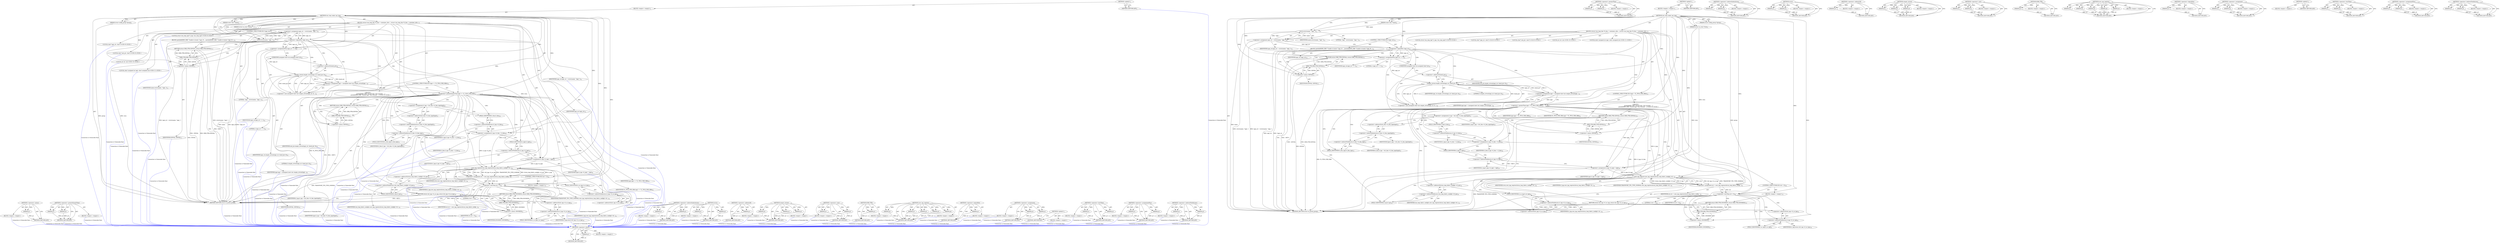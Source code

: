 digraph "&lt;operator&gt;.indirectFieldAccess" {
vulnerable_147 [label=<(METHOD,&lt;operator&gt;.minus)>];
vulnerable_148 [label=<(PARAM,p1)>];
vulnerable_149 [label=<(BLOCK,&lt;empty&gt;,&lt;empty&gt;)>];
vulnerable_150 [label=<(METHOD_RETURN,ANY)>];
vulnerable_171 [label=<(METHOD,&lt;operator&gt;.greaterThan)>];
vulnerable_172 [label=<(PARAM,p1)>];
vulnerable_173 [label=<(PARAM,p2)>];
vulnerable_174 [label=<(BLOCK,&lt;empty&gt;,&lt;empty&gt;)>];
vulnerable_175 [label=<(METHOD_RETURN,ANY)>];
vulnerable_6 [label=<(METHOD,&lt;global&gt;)<SUB>1</SUB>>];
vulnerable_7 [label=<(BLOCK,&lt;empty&gt;,&lt;empty&gt;)<SUB>1</SUB>>];
vulnerable_8 [label=<(METHOD,tcm_loop_make_naa_tpg)<SUB>1</SUB>>];
vulnerable_9 [label=<(PARAM,struct se_wwn *wwn)<SUB>2</SUB>>];
vulnerable_10 [label=<(PARAM,struct config_group *group)<SUB>3</SUB>>];
vulnerable_11 [label=<(PARAM,const char *name)<SUB>4</SUB>>];
vulnerable_12 [label=<(BLOCK,{
	struct tcm_loop_hba *tl_hba = container_of(w...,{
	struct tcm_loop_hba *tl_hba = container_of(w...)<SUB>5</SUB>>];
vulnerable_13 [label="<(LOCAL,struct tcm_loop_tpg* tl_tpg: tcm_loop_tpg*)<SUB>8</SUB>>"];
vulnerable_14 [label="<(LOCAL,char* tpgt_str: char*)<SUB>9</SUB>>"];
vulnerable_15 [label="<(LOCAL,char* end_ptr: char*)<SUB>9</SUB>>"];
vulnerable_16 [label="<(LOCAL,int ret: int)<SUB>10</SUB>>"];
vulnerable_17 [label="<(LOCAL,short unsigned int tpgt: short unsigned int)<SUB>11</SUB>>"];
vulnerable_18 [label=<(&lt;operator&gt;.assignment,tpgt_str = strstr(name, &quot;tpgt_&quot;))<SUB>13</SUB>>];
vulnerable_19 [label=<(IDENTIFIER,tpgt_str,tpgt_str = strstr(name, &quot;tpgt_&quot;))<SUB>13</SUB>>];
vulnerable_20 [label=<(strstr,strstr(name, &quot;tpgt_&quot;))<SUB>13</SUB>>];
vulnerable_21 [label=<(IDENTIFIER,name,strstr(name, &quot;tpgt_&quot;))<SUB>13</SUB>>];
vulnerable_22 [label=<(LITERAL,&quot;tpgt_&quot;,strstr(name, &quot;tpgt_&quot;))<SUB>13</SUB>>];
vulnerable_23 [label=<(CONTROL_STRUCTURE,IF,if (!tpgt_str))<SUB>14</SUB>>];
vulnerable_24 [label=<(&lt;operator&gt;.logicalNot,!tpgt_str)<SUB>14</SUB>>];
vulnerable_25 [label=<(IDENTIFIER,tpgt_str,!tpgt_str)<SUB>14</SUB>>];
vulnerable_26 [label=<(BLOCK,{
		printk(KERN_ERR &quot;Unable to locate \&quot;tpgt_#\...,{
		printk(KERN_ERR &quot;Unable to locate \&quot;tpgt_#\...)<SUB>14</SUB>>];
vulnerable_27 [label=<(RETURN,return ERR_PTR(-EINVAL);,return ERR_PTR(-EINVAL);)<SUB>17</SUB>>];
vulnerable_28 [label=<(ERR_PTR,ERR_PTR(-EINVAL))<SUB>17</SUB>>];
vulnerable_29 [label=<(&lt;operator&gt;.minus,-EINVAL)<SUB>17</SUB>>];
vulnerable_30 [label=<(IDENTIFIER,EINVAL,-EINVAL)<SUB>17</SUB>>];
vulnerable_31 [label=<(&lt;operator&gt;.assignmentPlus,tpgt_str += 5)<SUB>19</SUB>>];
vulnerable_32 [label=<(IDENTIFIER,tpgt_str,tpgt_str += 5)<SUB>19</SUB>>];
vulnerable_33 [label=<(LITERAL,5,tpgt_str += 5)<SUB>19</SUB>>];
vulnerable_34 [label=<(&lt;operator&gt;.assignment,tpgt = (unsigned short int) simple_strtoul(tpgt...)<SUB>20</SUB>>];
vulnerable_35 [label=<(IDENTIFIER,tpgt,tpgt = (unsigned short int) simple_strtoul(tpgt...)<SUB>20</SUB>>];
vulnerable_36 [label=<(&lt;operator&gt;.cast,(unsigned short int) simple_strtoul(tpgt_str, &amp;...)<SUB>20</SUB>>];
vulnerable_37 [label=<(UNKNOWN,unsigned short int,unsigned short int)<SUB>20</SUB>>];
vulnerable_38 [label=<(simple_strtoul,simple_strtoul(tpgt_str, &amp;end_ptr, 0))<SUB>20</SUB>>];
vulnerable_39 [label=<(IDENTIFIER,tpgt_str,simple_strtoul(tpgt_str, &amp;end_ptr, 0))<SUB>20</SUB>>];
vulnerable_40 [label=<(&lt;operator&gt;.addressOf,&amp;end_ptr)<SUB>20</SUB>>];
vulnerable_41 [label=<(IDENTIFIER,end_ptr,simple_strtoul(tpgt_str, &amp;end_ptr, 0))<SUB>20</SUB>>];
vulnerable_42 [label=<(LITERAL,0,simple_strtoul(tpgt_str, &amp;end_ptr, 0))<SUB>20</SUB>>];
vulnerable_43 [label=<(CONTROL_STRUCTURE,IF,if (tpgt &gt; TL_TPGS_PER_HBA))<SUB>22</SUB>>];
vulnerable_44 [label=<(&lt;operator&gt;.greaterThan,tpgt &gt; TL_TPGS_PER_HBA)<SUB>22</SUB>>];
vulnerable_45 [label=<(IDENTIFIER,tpgt,tpgt &gt; TL_TPGS_PER_HBA)<SUB>22</SUB>>];
vulnerable_46 [label=<(IDENTIFIER,TL_TPGS_PER_HBA,tpgt &gt; TL_TPGS_PER_HBA)<SUB>22</SUB>>];
vulnerable_47 [label="<(BLOCK,{
 		printk(KERN_ERR &quot;Passed tpgt: %hu exceeds ...,{
 		printk(KERN_ERR &quot;Passed tpgt: %hu exceeds ...)<SUB>22</SUB>>"];
vulnerable_48 [label=<(RETURN,return ERR_PTR(-EINVAL);,return ERR_PTR(-EINVAL);)<SUB>25</SUB>>];
vulnerable_49 [label=<(ERR_PTR,ERR_PTR(-EINVAL))<SUB>25</SUB>>];
vulnerable_50 [label=<(&lt;operator&gt;.minus,-EINVAL)<SUB>25</SUB>>];
vulnerable_51 [label=<(IDENTIFIER,EINVAL,-EINVAL)<SUB>25</SUB>>];
vulnerable_52 [label=<(&lt;operator&gt;.assignment,tl_tpg = &amp;tl_hba-&gt;tl_hba_tpgs[tpgt])<SUB>27</SUB>>];
vulnerable_53 [label=<(IDENTIFIER,tl_tpg,tl_tpg = &amp;tl_hba-&gt;tl_hba_tpgs[tpgt])<SUB>27</SUB>>];
vulnerable_54 [label=<(&lt;operator&gt;.addressOf,&amp;tl_hba-&gt;tl_hba_tpgs[tpgt])<SUB>27</SUB>>];
vulnerable_55 [label=<(&lt;operator&gt;.indirectIndexAccess,tl_hba-&gt;tl_hba_tpgs[tpgt])<SUB>27</SUB>>];
vulnerable_56 [label=<(&lt;operator&gt;.indirectFieldAccess,tl_hba-&gt;tl_hba_tpgs)<SUB>27</SUB>>];
vulnerable_57 [label=<(IDENTIFIER,tl_hba,tl_tpg = &amp;tl_hba-&gt;tl_hba_tpgs[tpgt])<SUB>27</SUB>>];
vulnerable_58 [label=<(FIELD_IDENTIFIER,tl_hba_tpgs,tl_hba_tpgs)<SUB>27</SUB>>];
vulnerable_59 [label=<(IDENTIFIER,tpgt,tl_tpg = &amp;tl_hba-&gt;tl_hba_tpgs[tpgt])<SUB>27</SUB>>];
vulnerable_60 [label=<(&lt;operator&gt;.assignment,tl_tpg-&gt;tl_hba = tl_hba)<SUB>28</SUB>>];
vulnerable_61 [label=<(&lt;operator&gt;.indirectFieldAccess,tl_tpg-&gt;tl_hba)<SUB>28</SUB>>];
vulnerable_62 [label=<(IDENTIFIER,tl_tpg,tl_tpg-&gt;tl_hba = tl_hba)<SUB>28</SUB>>];
vulnerable_63 [label=<(FIELD_IDENTIFIER,tl_hba,tl_hba)<SUB>28</SUB>>];
vulnerable_64 [label=<(IDENTIFIER,tl_hba,tl_tpg-&gt;tl_hba = tl_hba)<SUB>28</SUB>>];
vulnerable_65 [label=<(&lt;operator&gt;.assignment,tl_tpg-&gt;tl_tpgt = tpgt)<SUB>29</SUB>>];
vulnerable_66 [label=<(&lt;operator&gt;.indirectFieldAccess,tl_tpg-&gt;tl_tpgt)<SUB>29</SUB>>];
vulnerable_67 [label=<(IDENTIFIER,tl_tpg,tl_tpg-&gt;tl_tpgt = tpgt)<SUB>29</SUB>>];
vulnerable_68 [label=<(FIELD_IDENTIFIER,tl_tpgt,tl_tpgt)<SUB>29</SUB>>];
vulnerable_69 [label=<(IDENTIFIER,tpgt,tl_tpg-&gt;tl_tpgt = tpgt)<SUB>29</SUB>>];
vulnerable_70 [label=<(&lt;operator&gt;.assignment,ret = core_tpg_register(&amp;tcm_loop_fabric_config...)<SUB>33</SUB>>];
vulnerable_71 [label=<(IDENTIFIER,ret,ret = core_tpg_register(&amp;tcm_loop_fabric_config...)<SUB>33</SUB>>];
vulnerable_72 [label=<(core_tpg_register,core_tpg_register(&amp;tcm_loop_fabric_configfs-&gt;tf...)<SUB>33</SUB>>];
vulnerable_73 [label=<(&lt;operator&gt;.addressOf,&amp;tcm_loop_fabric_configfs-&gt;tf_ops)<SUB>33</SUB>>];
vulnerable_74 [label=<(&lt;operator&gt;.indirectFieldAccess,tcm_loop_fabric_configfs-&gt;tf_ops)<SUB>33</SUB>>];
vulnerable_75 [label=<(IDENTIFIER,tcm_loop_fabric_configfs,core_tpg_register(&amp;tcm_loop_fabric_configfs-&gt;tf...)<SUB>33</SUB>>];
vulnerable_76 [label=<(FIELD_IDENTIFIER,tf_ops,tf_ops)<SUB>33</SUB>>];
vulnerable_77 [label=<(IDENTIFIER,wwn,core_tpg_register(&amp;tcm_loop_fabric_configfs-&gt;tf...)<SUB>34</SUB>>];
vulnerable_78 [label=<(&lt;operator&gt;.addressOf,&amp;tl_tpg-&gt;tl_se_tpg)<SUB>34</SUB>>];
vulnerable_79 [label=<(&lt;operator&gt;.indirectFieldAccess,tl_tpg-&gt;tl_se_tpg)<SUB>34</SUB>>];
vulnerable_80 [label=<(IDENTIFIER,tl_tpg,core_tpg_register(&amp;tcm_loop_fabric_configfs-&gt;tf...)<SUB>34</SUB>>];
vulnerable_81 [label=<(FIELD_IDENTIFIER,tl_se_tpg,tl_se_tpg)<SUB>34</SUB>>];
vulnerable_82 [label=<(IDENTIFIER,tl_tpg,core_tpg_register(&amp;tcm_loop_fabric_configfs-&gt;tf...)<SUB>34</SUB>>];
vulnerable_83 [label=<(IDENTIFIER,TRANSPORT_TPG_TYPE_NORMAL,core_tpg_register(&amp;tcm_loop_fabric_configfs-&gt;tf...)<SUB>35</SUB>>];
vulnerable_84 [label=<(CONTROL_STRUCTURE,IF,if (ret &lt; 0))<SUB>36</SUB>>];
vulnerable_85 [label=<(&lt;operator&gt;.lessThan,ret &lt; 0)<SUB>36</SUB>>];
vulnerable_86 [label=<(IDENTIFIER,ret,ret &lt; 0)<SUB>36</SUB>>];
vulnerable_87 [label=<(LITERAL,0,ret &lt; 0)<SUB>36</SUB>>];
vulnerable_88 [label=<(BLOCK,&lt;empty&gt;,&lt;empty&gt;)<SUB>37</SUB>>];
vulnerable_89 [label=<(RETURN,return ERR_PTR(-ENOMEM);,return ERR_PTR(-ENOMEM);)<SUB>37</SUB>>];
vulnerable_90 [label=<(ERR_PTR,ERR_PTR(-ENOMEM))<SUB>37</SUB>>];
vulnerable_91 [label=<(&lt;operator&gt;.minus,-ENOMEM)<SUB>37</SUB>>];
vulnerable_92 [label=<(IDENTIFIER,ENOMEM,-ENOMEM)<SUB>37</SUB>>];
vulnerable_93 [label=<(RETURN,return &amp;tl_tpg-&gt;tl_se_tpg;,return &amp;tl_tpg-&gt;tl_se_tpg;)<SUB>43</SUB>>];
vulnerable_94 [label=<(&lt;operator&gt;.addressOf,&amp;tl_tpg-&gt;tl_se_tpg)<SUB>43</SUB>>];
vulnerable_95 [label=<(&lt;operator&gt;.indirectFieldAccess,tl_tpg-&gt;tl_se_tpg)<SUB>43</SUB>>];
vulnerable_96 [label=<(IDENTIFIER,tl_tpg,return &amp;tl_tpg-&gt;tl_se_tpg;)<SUB>43</SUB>>];
vulnerable_97 [label=<(FIELD_IDENTIFIER,tl_se_tpg,tl_se_tpg)<SUB>43</SUB>>];
vulnerable_98 [label=<(METHOD_RETURN,struct se_portal_group)<SUB>1</SUB>>];
vulnerable_100 [label=<(METHOD_RETURN,ANY)<SUB>1</SUB>>];
vulnerable_176 [label=<(METHOD,&lt;operator&gt;.indirectIndexAccess)>];
vulnerable_177 [label=<(PARAM,p1)>];
vulnerable_178 [label=<(PARAM,p2)>];
vulnerable_179 [label=<(BLOCK,&lt;empty&gt;,&lt;empty&gt;)>];
vulnerable_180 [label=<(METHOD_RETURN,ANY)>];
vulnerable_134 [label=<(METHOD,strstr)>];
vulnerable_135 [label=<(PARAM,p1)>];
vulnerable_136 [label=<(PARAM,p2)>];
vulnerable_137 [label=<(BLOCK,&lt;empty&gt;,&lt;empty&gt;)>];
vulnerable_138 [label=<(METHOD_RETURN,ANY)>];
vulnerable_167 [label=<(METHOD,&lt;operator&gt;.addressOf)>];
vulnerable_168 [label=<(PARAM,p1)>];
vulnerable_169 [label=<(BLOCK,&lt;empty&gt;,&lt;empty&gt;)>];
vulnerable_170 [label=<(METHOD_RETURN,ANY)>];
vulnerable_161 [label=<(METHOD,simple_strtoul)>];
vulnerable_162 [label=<(PARAM,p1)>];
vulnerable_163 [label=<(PARAM,p2)>];
vulnerable_164 [label=<(PARAM,p3)>];
vulnerable_165 [label=<(BLOCK,&lt;empty&gt;,&lt;empty&gt;)>];
vulnerable_166 [label=<(METHOD_RETURN,ANY)>];
vulnerable_156 [label=<(METHOD,&lt;operator&gt;.cast)>];
vulnerable_157 [label=<(PARAM,p1)>];
vulnerable_158 [label=<(PARAM,p2)>];
vulnerable_159 [label=<(BLOCK,&lt;empty&gt;,&lt;empty&gt;)>];
vulnerable_160 [label=<(METHOD_RETURN,ANY)>];
vulnerable_143 [label=<(METHOD,ERR_PTR)>];
vulnerable_144 [label=<(PARAM,p1)>];
vulnerable_145 [label=<(BLOCK,&lt;empty&gt;,&lt;empty&gt;)>];
vulnerable_146 [label=<(METHOD_RETURN,ANY)>];
vulnerable_186 [label=<(METHOD,core_tpg_register)>];
vulnerable_187 [label=<(PARAM,p1)>];
vulnerable_188 [label=<(PARAM,p2)>];
vulnerable_189 [label=<(PARAM,p3)>];
vulnerable_190 [label=<(PARAM,p4)>];
vulnerable_191 [label=<(PARAM,p5)>];
vulnerable_192 [label=<(BLOCK,&lt;empty&gt;,&lt;empty&gt;)>];
vulnerable_193 [label=<(METHOD_RETURN,ANY)>];
vulnerable_139 [label=<(METHOD,&lt;operator&gt;.logicalNot)>];
vulnerable_140 [label=<(PARAM,p1)>];
vulnerable_141 [label=<(BLOCK,&lt;empty&gt;,&lt;empty&gt;)>];
vulnerable_142 [label=<(METHOD_RETURN,ANY)>];
vulnerable_129 [label=<(METHOD,&lt;operator&gt;.assignment)>];
vulnerable_130 [label=<(PARAM,p1)>];
vulnerable_131 [label=<(PARAM,p2)>];
vulnerable_132 [label=<(BLOCK,&lt;empty&gt;,&lt;empty&gt;)>];
vulnerable_133 [label=<(METHOD_RETURN,ANY)>];
vulnerable_123 [label=<(METHOD,&lt;global&gt;)<SUB>1</SUB>>];
vulnerable_124 [label=<(BLOCK,&lt;empty&gt;,&lt;empty&gt;)>];
vulnerable_125 [label=<(METHOD_RETURN,ANY)>];
vulnerable_194 [label=<(METHOD,&lt;operator&gt;.lessThan)>];
vulnerable_195 [label=<(PARAM,p1)>];
vulnerable_196 [label=<(PARAM,p2)>];
vulnerable_197 [label=<(BLOCK,&lt;empty&gt;,&lt;empty&gt;)>];
vulnerable_198 [label=<(METHOD_RETURN,ANY)>];
vulnerable_151 [label=<(METHOD,&lt;operator&gt;.assignmentPlus)>];
vulnerable_152 [label=<(PARAM,p1)>];
vulnerable_153 [label=<(PARAM,p2)>];
vulnerable_154 [label=<(BLOCK,&lt;empty&gt;,&lt;empty&gt;)>];
vulnerable_155 [label=<(METHOD_RETURN,ANY)>];
vulnerable_181 [label=<(METHOD,&lt;operator&gt;.indirectFieldAccess)>];
vulnerable_182 [label=<(PARAM,p1)>];
vulnerable_183 [label=<(PARAM,p2)>];
vulnerable_184 [label=<(BLOCK,&lt;empty&gt;,&lt;empty&gt;)>];
vulnerable_185 [label=<(METHOD_RETURN,ANY)>];
fixed_147 [label=<(METHOD,&lt;operator&gt;.minus)>];
fixed_148 [label=<(PARAM,p1)>];
fixed_149 [label=<(BLOCK,&lt;empty&gt;,&lt;empty&gt;)>];
fixed_150 [label=<(METHOD_RETURN,ANY)>];
fixed_171 [label=<(METHOD,&lt;operator&gt;.greaterEqualsThan)>];
fixed_172 [label=<(PARAM,p1)>];
fixed_173 [label=<(PARAM,p2)>];
fixed_174 [label=<(BLOCK,&lt;empty&gt;,&lt;empty&gt;)>];
fixed_175 [label=<(METHOD_RETURN,ANY)>];
fixed_6 [label=<(METHOD,&lt;global&gt;)<SUB>1</SUB>>];
fixed_7 [label=<(BLOCK,&lt;empty&gt;,&lt;empty&gt;)<SUB>1</SUB>>];
fixed_8 [label=<(METHOD,tcm_loop_make_naa_tpg)<SUB>1</SUB>>];
fixed_9 [label=<(PARAM,struct se_wwn *wwn)<SUB>2</SUB>>];
fixed_10 [label=<(PARAM,struct config_group *group)<SUB>3</SUB>>];
fixed_11 [label=<(PARAM,const char *name)<SUB>4</SUB>>];
fixed_12 [label=<(BLOCK,{
	struct tcm_loop_hba *tl_hba = container_of(w...,{
	struct tcm_loop_hba *tl_hba = container_of(w...)<SUB>5</SUB>>];
fixed_13 [label="<(LOCAL,struct tcm_loop_tpg* tl_tpg: tcm_loop_tpg*)<SUB>8</SUB>>"];
fixed_14 [label="<(LOCAL,char* tpgt_str: char*)<SUB>9</SUB>>"];
fixed_15 [label="<(LOCAL,char* end_ptr: char*)<SUB>9</SUB>>"];
fixed_16 [label="<(LOCAL,int ret: int)<SUB>10</SUB>>"];
fixed_17 [label="<(LOCAL,short unsigned int tpgt: short unsigned int)<SUB>11</SUB>>"];
fixed_18 [label=<(&lt;operator&gt;.assignment,tpgt_str = strstr(name, &quot;tpgt_&quot;))<SUB>13</SUB>>];
fixed_19 [label=<(IDENTIFIER,tpgt_str,tpgt_str = strstr(name, &quot;tpgt_&quot;))<SUB>13</SUB>>];
fixed_20 [label=<(strstr,strstr(name, &quot;tpgt_&quot;))<SUB>13</SUB>>];
fixed_21 [label=<(IDENTIFIER,name,strstr(name, &quot;tpgt_&quot;))<SUB>13</SUB>>];
fixed_22 [label=<(LITERAL,&quot;tpgt_&quot;,strstr(name, &quot;tpgt_&quot;))<SUB>13</SUB>>];
fixed_23 [label=<(CONTROL_STRUCTURE,IF,if (!tpgt_str))<SUB>14</SUB>>];
fixed_24 [label=<(&lt;operator&gt;.logicalNot,!tpgt_str)<SUB>14</SUB>>];
fixed_25 [label=<(IDENTIFIER,tpgt_str,!tpgt_str)<SUB>14</SUB>>];
fixed_26 [label=<(BLOCK,{
		printk(KERN_ERR &quot;Unable to locate \&quot;tpgt_#\...,{
		printk(KERN_ERR &quot;Unable to locate \&quot;tpgt_#\...)<SUB>14</SUB>>];
fixed_27 [label=<(RETURN,return ERR_PTR(-EINVAL);,return ERR_PTR(-EINVAL);)<SUB>17</SUB>>];
fixed_28 [label=<(ERR_PTR,ERR_PTR(-EINVAL))<SUB>17</SUB>>];
fixed_29 [label=<(&lt;operator&gt;.minus,-EINVAL)<SUB>17</SUB>>];
fixed_30 [label=<(IDENTIFIER,EINVAL,-EINVAL)<SUB>17</SUB>>];
fixed_31 [label=<(&lt;operator&gt;.assignmentPlus,tpgt_str += 5)<SUB>19</SUB>>];
fixed_32 [label=<(IDENTIFIER,tpgt_str,tpgt_str += 5)<SUB>19</SUB>>];
fixed_33 [label=<(LITERAL,5,tpgt_str += 5)<SUB>19</SUB>>];
fixed_34 [label=<(&lt;operator&gt;.assignment,tpgt = (unsigned short int) simple_strtoul(tpgt...)<SUB>20</SUB>>];
fixed_35 [label=<(IDENTIFIER,tpgt,tpgt = (unsigned short int) simple_strtoul(tpgt...)<SUB>20</SUB>>];
fixed_36 [label=<(&lt;operator&gt;.cast,(unsigned short int) simple_strtoul(tpgt_str, &amp;...)<SUB>20</SUB>>];
fixed_37 [label=<(UNKNOWN,unsigned short int,unsigned short int)<SUB>20</SUB>>];
fixed_38 [label=<(simple_strtoul,simple_strtoul(tpgt_str, &amp;end_ptr, 0))<SUB>20</SUB>>];
fixed_39 [label=<(IDENTIFIER,tpgt_str,simple_strtoul(tpgt_str, &amp;end_ptr, 0))<SUB>20</SUB>>];
fixed_40 [label=<(&lt;operator&gt;.addressOf,&amp;end_ptr)<SUB>20</SUB>>];
fixed_41 [label=<(IDENTIFIER,end_ptr,simple_strtoul(tpgt_str, &amp;end_ptr, 0))<SUB>20</SUB>>];
fixed_42 [label=<(LITERAL,0,simple_strtoul(tpgt_str, &amp;end_ptr, 0))<SUB>20</SUB>>];
fixed_43 [label=<(CONTROL_STRUCTURE,IF,if (tpgt &gt;= TL_TPGS_PER_HBA))<SUB>22</SUB>>];
fixed_44 [label=<(&lt;operator&gt;.greaterEqualsThan,tpgt &gt;= TL_TPGS_PER_HBA)<SUB>22</SUB>>];
fixed_45 [label=<(IDENTIFIER,tpgt,tpgt &gt;= TL_TPGS_PER_HBA)<SUB>22</SUB>>];
fixed_46 [label=<(IDENTIFIER,TL_TPGS_PER_HBA,tpgt &gt;= TL_TPGS_PER_HBA)<SUB>22</SUB>>];
fixed_47 [label="<(BLOCK,{
 		printk(KERN_ERR &quot;Passed tpgt: %hu exceeds ...,{
 		printk(KERN_ERR &quot;Passed tpgt: %hu exceeds ...)<SUB>22</SUB>>"];
fixed_48 [label=<(RETURN,return ERR_PTR(-EINVAL);,return ERR_PTR(-EINVAL);)<SUB>25</SUB>>];
fixed_49 [label=<(ERR_PTR,ERR_PTR(-EINVAL))<SUB>25</SUB>>];
fixed_50 [label=<(&lt;operator&gt;.minus,-EINVAL)<SUB>25</SUB>>];
fixed_51 [label=<(IDENTIFIER,EINVAL,-EINVAL)<SUB>25</SUB>>];
fixed_52 [label=<(&lt;operator&gt;.assignment,tl_tpg = &amp;tl_hba-&gt;tl_hba_tpgs[tpgt])<SUB>27</SUB>>];
fixed_53 [label=<(IDENTIFIER,tl_tpg,tl_tpg = &amp;tl_hba-&gt;tl_hba_tpgs[tpgt])<SUB>27</SUB>>];
fixed_54 [label=<(&lt;operator&gt;.addressOf,&amp;tl_hba-&gt;tl_hba_tpgs[tpgt])<SUB>27</SUB>>];
fixed_55 [label=<(&lt;operator&gt;.indirectIndexAccess,tl_hba-&gt;tl_hba_tpgs[tpgt])<SUB>27</SUB>>];
fixed_56 [label=<(&lt;operator&gt;.indirectFieldAccess,tl_hba-&gt;tl_hba_tpgs)<SUB>27</SUB>>];
fixed_57 [label=<(IDENTIFIER,tl_hba,tl_tpg = &amp;tl_hba-&gt;tl_hba_tpgs[tpgt])<SUB>27</SUB>>];
fixed_58 [label=<(FIELD_IDENTIFIER,tl_hba_tpgs,tl_hba_tpgs)<SUB>27</SUB>>];
fixed_59 [label=<(IDENTIFIER,tpgt,tl_tpg = &amp;tl_hba-&gt;tl_hba_tpgs[tpgt])<SUB>27</SUB>>];
fixed_60 [label=<(&lt;operator&gt;.assignment,tl_tpg-&gt;tl_hba = tl_hba)<SUB>28</SUB>>];
fixed_61 [label=<(&lt;operator&gt;.indirectFieldAccess,tl_tpg-&gt;tl_hba)<SUB>28</SUB>>];
fixed_62 [label=<(IDENTIFIER,tl_tpg,tl_tpg-&gt;tl_hba = tl_hba)<SUB>28</SUB>>];
fixed_63 [label=<(FIELD_IDENTIFIER,tl_hba,tl_hba)<SUB>28</SUB>>];
fixed_64 [label=<(IDENTIFIER,tl_hba,tl_tpg-&gt;tl_hba = tl_hba)<SUB>28</SUB>>];
fixed_65 [label=<(&lt;operator&gt;.assignment,tl_tpg-&gt;tl_tpgt = tpgt)<SUB>29</SUB>>];
fixed_66 [label=<(&lt;operator&gt;.indirectFieldAccess,tl_tpg-&gt;tl_tpgt)<SUB>29</SUB>>];
fixed_67 [label=<(IDENTIFIER,tl_tpg,tl_tpg-&gt;tl_tpgt = tpgt)<SUB>29</SUB>>];
fixed_68 [label=<(FIELD_IDENTIFIER,tl_tpgt,tl_tpgt)<SUB>29</SUB>>];
fixed_69 [label=<(IDENTIFIER,tpgt,tl_tpg-&gt;tl_tpgt = tpgt)<SUB>29</SUB>>];
fixed_70 [label=<(&lt;operator&gt;.assignment,ret = core_tpg_register(&amp;tcm_loop_fabric_config...)<SUB>33</SUB>>];
fixed_71 [label=<(IDENTIFIER,ret,ret = core_tpg_register(&amp;tcm_loop_fabric_config...)<SUB>33</SUB>>];
fixed_72 [label=<(core_tpg_register,core_tpg_register(&amp;tcm_loop_fabric_configfs-&gt;tf...)<SUB>33</SUB>>];
fixed_73 [label=<(&lt;operator&gt;.addressOf,&amp;tcm_loop_fabric_configfs-&gt;tf_ops)<SUB>33</SUB>>];
fixed_74 [label=<(&lt;operator&gt;.indirectFieldAccess,tcm_loop_fabric_configfs-&gt;tf_ops)<SUB>33</SUB>>];
fixed_75 [label=<(IDENTIFIER,tcm_loop_fabric_configfs,core_tpg_register(&amp;tcm_loop_fabric_configfs-&gt;tf...)<SUB>33</SUB>>];
fixed_76 [label=<(FIELD_IDENTIFIER,tf_ops,tf_ops)<SUB>33</SUB>>];
fixed_77 [label=<(IDENTIFIER,wwn,core_tpg_register(&amp;tcm_loop_fabric_configfs-&gt;tf...)<SUB>34</SUB>>];
fixed_78 [label=<(&lt;operator&gt;.addressOf,&amp;tl_tpg-&gt;tl_se_tpg)<SUB>34</SUB>>];
fixed_79 [label=<(&lt;operator&gt;.indirectFieldAccess,tl_tpg-&gt;tl_se_tpg)<SUB>34</SUB>>];
fixed_80 [label=<(IDENTIFIER,tl_tpg,core_tpg_register(&amp;tcm_loop_fabric_configfs-&gt;tf...)<SUB>34</SUB>>];
fixed_81 [label=<(FIELD_IDENTIFIER,tl_se_tpg,tl_se_tpg)<SUB>34</SUB>>];
fixed_82 [label=<(IDENTIFIER,tl_tpg,core_tpg_register(&amp;tcm_loop_fabric_configfs-&gt;tf...)<SUB>34</SUB>>];
fixed_83 [label=<(IDENTIFIER,TRANSPORT_TPG_TYPE_NORMAL,core_tpg_register(&amp;tcm_loop_fabric_configfs-&gt;tf...)<SUB>35</SUB>>];
fixed_84 [label=<(CONTROL_STRUCTURE,IF,if (ret &lt; 0))<SUB>36</SUB>>];
fixed_85 [label=<(&lt;operator&gt;.lessThan,ret &lt; 0)<SUB>36</SUB>>];
fixed_86 [label=<(IDENTIFIER,ret,ret &lt; 0)<SUB>36</SUB>>];
fixed_87 [label=<(LITERAL,0,ret &lt; 0)<SUB>36</SUB>>];
fixed_88 [label=<(BLOCK,&lt;empty&gt;,&lt;empty&gt;)<SUB>37</SUB>>];
fixed_89 [label=<(RETURN,return ERR_PTR(-ENOMEM);,return ERR_PTR(-ENOMEM);)<SUB>37</SUB>>];
fixed_90 [label=<(ERR_PTR,ERR_PTR(-ENOMEM))<SUB>37</SUB>>];
fixed_91 [label=<(&lt;operator&gt;.minus,-ENOMEM)<SUB>37</SUB>>];
fixed_92 [label=<(IDENTIFIER,ENOMEM,-ENOMEM)<SUB>37</SUB>>];
fixed_93 [label=<(RETURN,return &amp;tl_tpg-&gt;tl_se_tpg;,return &amp;tl_tpg-&gt;tl_se_tpg;)<SUB>43</SUB>>];
fixed_94 [label=<(&lt;operator&gt;.addressOf,&amp;tl_tpg-&gt;tl_se_tpg)<SUB>43</SUB>>];
fixed_95 [label=<(&lt;operator&gt;.indirectFieldAccess,tl_tpg-&gt;tl_se_tpg)<SUB>43</SUB>>];
fixed_96 [label=<(IDENTIFIER,tl_tpg,return &amp;tl_tpg-&gt;tl_se_tpg;)<SUB>43</SUB>>];
fixed_97 [label=<(FIELD_IDENTIFIER,tl_se_tpg,tl_se_tpg)<SUB>43</SUB>>];
fixed_98 [label=<(METHOD_RETURN,struct se_portal_group)<SUB>1</SUB>>];
fixed_100 [label=<(METHOD_RETURN,ANY)<SUB>1</SUB>>];
fixed_176 [label=<(METHOD,&lt;operator&gt;.indirectIndexAccess)>];
fixed_177 [label=<(PARAM,p1)>];
fixed_178 [label=<(PARAM,p2)>];
fixed_179 [label=<(BLOCK,&lt;empty&gt;,&lt;empty&gt;)>];
fixed_180 [label=<(METHOD_RETURN,ANY)>];
fixed_134 [label=<(METHOD,strstr)>];
fixed_135 [label=<(PARAM,p1)>];
fixed_136 [label=<(PARAM,p2)>];
fixed_137 [label=<(BLOCK,&lt;empty&gt;,&lt;empty&gt;)>];
fixed_138 [label=<(METHOD_RETURN,ANY)>];
fixed_167 [label=<(METHOD,&lt;operator&gt;.addressOf)>];
fixed_168 [label=<(PARAM,p1)>];
fixed_169 [label=<(BLOCK,&lt;empty&gt;,&lt;empty&gt;)>];
fixed_170 [label=<(METHOD_RETURN,ANY)>];
fixed_161 [label=<(METHOD,simple_strtoul)>];
fixed_162 [label=<(PARAM,p1)>];
fixed_163 [label=<(PARAM,p2)>];
fixed_164 [label=<(PARAM,p3)>];
fixed_165 [label=<(BLOCK,&lt;empty&gt;,&lt;empty&gt;)>];
fixed_166 [label=<(METHOD_RETURN,ANY)>];
fixed_156 [label=<(METHOD,&lt;operator&gt;.cast)>];
fixed_157 [label=<(PARAM,p1)>];
fixed_158 [label=<(PARAM,p2)>];
fixed_159 [label=<(BLOCK,&lt;empty&gt;,&lt;empty&gt;)>];
fixed_160 [label=<(METHOD_RETURN,ANY)>];
fixed_143 [label=<(METHOD,ERR_PTR)>];
fixed_144 [label=<(PARAM,p1)>];
fixed_145 [label=<(BLOCK,&lt;empty&gt;,&lt;empty&gt;)>];
fixed_146 [label=<(METHOD_RETURN,ANY)>];
fixed_186 [label=<(METHOD,core_tpg_register)>];
fixed_187 [label=<(PARAM,p1)>];
fixed_188 [label=<(PARAM,p2)>];
fixed_189 [label=<(PARAM,p3)>];
fixed_190 [label=<(PARAM,p4)>];
fixed_191 [label=<(PARAM,p5)>];
fixed_192 [label=<(BLOCK,&lt;empty&gt;,&lt;empty&gt;)>];
fixed_193 [label=<(METHOD_RETURN,ANY)>];
fixed_139 [label=<(METHOD,&lt;operator&gt;.logicalNot)>];
fixed_140 [label=<(PARAM,p1)>];
fixed_141 [label=<(BLOCK,&lt;empty&gt;,&lt;empty&gt;)>];
fixed_142 [label=<(METHOD_RETURN,ANY)>];
fixed_129 [label=<(METHOD,&lt;operator&gt;.assignment)>];
fixed_130 [label=<(PARAM,p1)>];
fixed_131 [label=<(PARAM,p2)>];
fixed_132 [label=<(BLOCK,&lt;empty&gt;,&lt;empty&gt;)>];
fixed_133 [label=<(METHOD_RETURN,ANY)>];
fixed_123 [label=<(METHOD,&lt;global&gt;)<SUB>1</SUB>>];
fixed_124 [label=<(BLOCK,&lt;empty&gt;,&lt;empty&gt;)>];
fixed_125 [label=<(METHOD_RETURN,ANY)>];
fixed_194 [label=<(METHOD,&lt;operator&gt;.lessThan)>];
fixed_195 [label=<(PARAM,p1)>];
fixed_196 [label=<(PARAM,p2)>];
fixed_197 [label=<(BLOCK,&lt;empty&gt;,&lt;empty&gt;)>];
fixed_198 [label=<(METHOD_RETURN,ANY)>];
fixed_151 [label=<(METHOD,&lt;operator&gt;.assignmentPlus)>];
fixed_152 [label=<(PARAM,p1)>];
fixed_153 [label=<(PARAM,p2)>];
fixed_154 [label=<(BLOCK,&lt;empty&gt;,&lt;empty&gt;)>];
fixed_155 [label=<(METHOD_RETURN,ANY)>];
fixed_181 [label=<(METHOD,&lt;operator&gt;.indirectFieldAccess)>];
fixed_182 [label=<(PARAM,p1)>];
fixed_183 [label=<(PARAM,p2)>];
fixed_184 [label=<(BLOCK,&lt;empty&gt;,&lt;empty&gt;)>];
fixed_185 [label=<(METHOD_RETURN,ANY)>];
vulnerable_147 -> vulnerable_148  [key=0, label="AST: "];
vulnerable_147 -> vulnerable_148  [key=1, label="DDG: "];
vulnerable_147 -> vulnerable_149  [key=0, label="AST: "];
vulnerable_147 -> vulnerable_150  [key=0, label="AST: "];
vulnerable_147 -> vulnerable_150  [key=1, label="CFG: "];
vulnerable_148 -> vulnerable_150  [key=0, label="DDG: p1"];
vulnerable_171 -> vulnerable_172  [key=0, label="AST: "];
vulnerable_171 -> vulnerable_172  [key=1, label="DDG: "];
vulnerable_171 -> vulnerable_174  [key=0, label="AST: "];
vulnerable_171 -> vulnerable_173  [key=0, label="AST: "];
vulnerable_171 -> vulnerable_173  [key=1, label="DDG: "];
vulnerable_171 -> vulnerable_175  [key=0, label="AST: "];
vulnerable_171 -> vulnerable_175  [key=1, label="CFG: "];
vulnerable_172 -> vulnerable_175  [key=0, label="DDG: p1"];
vulnerable_173 -> vulnerable_175  [key=0, label="DDG: p2"];
vulnerable_6 -> vulnerable_7  [key=0, label="AST: "];
vulnerable_6 -> vulnerable_100  [key=0, label="AST: "];
vulnerable_6 -> vulnerable_100  [key=1, label="CFG: "];
vulnerable_7 -> vulnerable_8  [key=0, label="AST: "];
vulnerable_8 -> vulnerable_9  [key=0, label="AST: "];
vulnerable_8 -> vulnerable_9  [key=1, label="DDG: "];
vulnerable_8 -> vulnerable_10  [key=0, label="AST: "];
vulnerable_8 -> vulnerable_10  [key=1, label="DDG: "];
vulnerable_8 -> vulnerable_11  [key=0, label="AST: "];
vulnerable_8 -> vulnerable_11  [key=1, label="DDG: "];
vulnerable_8 -> vulnerable_12  [key=0, label="AST: "];
vulnerable_8 -> vulnerable_98  [key=0, label="AST: "];
vulnerable_8 -> vulnerable_20  [key=0, label="CFG: "];
vulnerable_8 -> vulnerable_20  [key=1, label="DDG: "];
vulnerable_8 -> vulnerable_31  [key=0, label="DDG: "];
vulnerable_8 -> vulnerable_60  [key=0, label="DDG: "];
vulnerable_8 -> vulnerable_65  [key=0, label="DDG: "];
vulnerable_8 -> vulnerable_24  [key=0, label="DDG: "];
vulnerable_8 -> vulnerable_44  [key=0, label="DDG: "];
vulnerable_8 -> vulnerable_72  [key=0, label="DDG: "];
vulnerable_8 -> vulnerable_85  [key=0, label="DDG: "];
vulnerable_8 -> vulnerable_38  [key=0, label="DDG: "];
vulnerable_8 -> vulnerable_29  [key=0, label="DDG: "];
vulnerable_8 -> vulnerable_50  [key=0, label="DDG: "];
vulnerable_8 -> vulnerable_91  [key=0, label="DDG: "];
vulnerable_9 -> vulnerable_98  [key=0, label="DDG: wwn"];
vulnerable_9 -> vulnerable_72  [key=0, label="DDG: wwn"];
vulnerable_10 -> vulnerable_98  [key=0, label="DDG: group"];
vulnerable_11 -> vulnerable_20  [key=0, label="DDG: name"];
vulnerable_12 -> vulnerable_13  [key=0, label="AST: "];
vulnerable_12 -> vulnerable_14  [key=0, label="AST: "];
vulnerable_12 -> vulnerable_15  [key=0, label="AST: "];
vulnerable_12 -> vulnerable_16  [key=0, label="AST: "];
vulnerable_12 -> vulnerable_17  [key=0, label="AST: "];
vulnerable_12 -> vulnerable_18  [key=0, label="AST: "];
vulnerable_12 -> vulnerable_23  [key=0, label="AST: "];
vulnerable_12 -> vulnerable_31  [key=0, label="AST: "];
vulnerable_12 -> vulnerable_34  [key=0, label="AST: "];
vulnerable_12 -> vulnerable_43  [key=0, label="AST: "];
vulnerable_12 -> vulnerable_52  [key=0, label="AST: "];
vulnerable_12 -> vulnerable_60  [key=0, label="AST: "];
vulnerable_12 -> vulnerable_65  [key=0, label="AST: "];
vulnerable_12 -> vulnerable_70  [key=0, label="AST: "];
vulnerable_12 -> vulnerable_84  [key=0, label="AST: "];
vulnerable_12 -> vulnerable_93  [key=0, label="AST: "];
vulnerable_18 -> vulnerable_19  [key=0, label="AST: "];
vulnerable_18 -> vulnerable_20  [key=0, label="AST: "];
vulnerable_18 -> vulnerable_24  [key=0, label="CFG: "];
vulnerable_18 -> vulnerable_24  [key=1, label="DDG: tpgt_str"];
vulnerable_18 -> vulnerable_98  [key=0, label="DDG: strstr(name, &quot;tpgt_&quot;)"];
vulnerable_18 -> vulnerable_98  [key=1, label="DDG: tpgt_str = strstr(name, &quot;tpgt_&quot;)"];
vulnerable_20 -> vulnerable_21  [key=0, label="AST: "];
vulnerable_20 -> vulnerable_22  [key=0, label="AST: "];
vulnerable_20 -> vulnerable_18  [key=0, label="CFG: "];
vulnerable_20 -> vulnerable_18  [key=1, label="DDG: name"];
vulnerable_20 -> vulnerable_18  [key=2, label="DDG: &quot;tpgt_&quot;"];
vulnerable_20 -> vulnerable_98  [key=0, label="DDG: name"];
vulnerable_23 -> vulnerable_24  [key=0, label="AST: "];
vulnerable_23 -> vulnerable_26  [key=0, label="AST: "];
vulnerable_24 -> vulnerable_25  [key=0, label="AST: "];
vulnerable_24 -> vulnerable_29  [key=0, label="CFG: "];
vulnerable_24 -> vulnerable_29  [key=1, label="CDG: "];
vulnerable_24 -> vulnerable_31  [key=0, label="CFG: "];
vulnerable_24 -> vulnerable_31  [key=1, label="DDG: tpgt_str"];
vulnerable_24 -> vulnerable_31  [key=2, label="CDG: "];
vulnerable_24 -> vulnerable_98  [key=0, label="DDG: tpgt_str"];
vulnerable_24 -> vulnerable_98  [key=1, label="DDG: !tpgt_str"];
vulnerable_24 -> vulnerable_34  [key=0, label="CDG: "];
vulnerable_24 -> vulnerable_28  [key=0, label="CDG: "];
vulnerable_24 -> vulnerable_37  [key=0, label="CDG: "];
vulnerable_24 -> vulnerable_38  [key=0, label="CDG: "];
vulnerable_24 -> vulnerable_27  [key=0, label="CDG: "];
vulnerable_24 -> vulnerable_40  [key=0, label="CDG: "];
vulnerable_24 -> vulnerable_44  [key=0, label="CDG: "];
vulnerable_24 -> vulnerable_36  [key=0, label="CDG: "];
vulnerable_26 -> vulnerable_27  [key=0, label="AST: "];
vulnerable_27 -> vulnerable_28  [key=0, label="AST: "];
vulnerable_27 -> vulnerable_98  [key=0, label="CFG: "];
vulnerable_27 -> vulnerable_98  [key=1, label="DDG: &lt;RET&gt;"];
vulnerable_28 -> vulnerable_29  [key=0, label="AST: "];
vulnerable_28 -> vulnerable_27  [key=0, label="CFG: "];
vulnerable_28 -> vulnerable_27  [key=1, label="DDG: ERR_PTR(-EINVAL)"];
vulnerable_28 -> vulnerable_98  [key=0, label="DDG: -EINVAL"];
vulnerable_28 -> vulnerable_98  [key=1, label="DDG: ERR_PTR(-EINVAL)"];
vulnerable_29 -> vulnerable_30  [key=0, label="AST: "];
vulnerable_29 -> vulnerable_28  [key=0, label="CFG: "];
vulnerable_29 -> vulnerable_28  [key=1, label="DDG: EINVAL"];
vulnerable_29 -> vulnerable_98  [key=0, label="DDG: EINVAL"];
vulnerable_31 -> vulnerable_32  [key=0, label="AST: "];
vulnerable_31 -> vulnerable_33  [key=0, label="AST: "];
vulnerable_31 -> vulnerable_37  [key=0, label="CFG: "];
vulnerable_31 -> vulnerable_38  [key=0, label="DDG: tpgt_str"];
vulnerable_34 -> vulnerable_35  [key=0, label="AST: "];
vulnerable_34 -> vulnerable_36  [key=0, label="AST: "];
vulnerable_34 -> vulnerable_44  [key=0, label="CFG: "];
vulnerable_34 -> vulnerable_44  [key=1, label="DDG: tpgt"];
vulnerable_36 -> vulnerable_37  [key=0, label="AST: "];
vulnerable_36 -> vulnerable_38  [key=0, label="AST: "];
vulnerable_36 -> vulnerable_34  [key=0, label="CFG: "];
vulnerable_37 -> vulnerable_40  [key=0, label="CFG: "];
vulnerable_38 -> vulnerable_39  [key=0, label="AST: "];
vulnerable_38 -> vulnerable_40  [key=0, label="AST: "];
vulnerable_38 -> vulnerable_42  [key=0, label="AST: "];
vulnerable_38 -> vulnerable_36  [key=0, label="CFG: "];
vulnerable_38 -> vulnerable_36  [key=1, label="DDG: tpgt_str"];
vulnerable_38 -> vulnerable_36  [key=2, label="DDG: &amp;end_ptr"];
vulnerable_38 -> vulnerable_36  [key=3, label="DDG: 0"];
vulnerable_38 -> vulnerable_34  [key=0, label="DDG: tpgt_str"];
vulnerable_38 -> vulnerable_34  [key=1, label="DDG: &amp;end_ptr"];
vulnerable_38 -> vulnerable_34  [key=2, label="DDG: 0"];
vulnerable_40 -> vulnerable_41  [key=0, label="AST: "];
vulnerable_40 -> vulnerable_38  [key=0, label="CFG: "];
vulnerable_43 -> vulnerable_44  [key=0, label="AST: "];
vulnerable_43 -> vulnerable_47  [key=0, label="AST: "];
vulnerable_44 -> vulnerable_45  [key=0, label="AST: "];
vulnerable_44 -> vulnerable_46  [key=0, label="AST: "];
vulnerable_44 -> vulnerable_50  [key=0, label="CFG: "];
vulnerable_44 -> vulnerable_50  [key=1, label="CDG: "];
vulnerable_44 -> vulnerable_58  [key=0, label="CFG: "];
vulnerable_44 -> vulnerable_58  [key=1, label="CDG: "];
vulnerable_44 -> vulnerable_98  [key=0, label="DDG: TL_TPGS_PER_HBA"];
vulnerable_44 -> vulnerable_65  [key=0, label="DDG: tpgt"];
vulnerable_44 -> vulnerable_65  [key=1, label="CDG: "];
vulnerable_44 -> vulnerable_48  [key=0, label="CDG: "];
vulnerable_44 -> vulnerable_68  [key=0, label="CDG: "];
vulnerable_44 -> vulnerable_49  [key=0, label="CDG: "];
vulnerable_44 -> vulnerable_60  [key=0, label="CDG: "];
vulnerable_44 -> vulnerable_73  [key=0, label="CDG: "];
vulnerable_44 -> vulnerable_66  [key=0, label="CDG: "];
vulnerable_44 -> vulnerable_52  [key=0, label="CDG: "];
vulnerable_44 -> vulnerable_81  [key=0, label="CDG: "];
vulnerable_44 -> vulnerable_85  [key=0, label="CDG: "];
vulnerable_44 -> vulnerable_72  [key=0, label="CDG: "];
vulnerable_44 -> vulnerable_56  [key=0, label="CDG: "];
vulnerable_44 -> vulnerable_74  [key=0, label="CDG: "];
vulnerable_44 -> vulnerable_76  [key=0, label="CDG: "];
vulnerable_44 -> vulnerable_54  [key=0, label="CDG: "];
vulnerable_44 -> vulnerable_79  [key=0, label="CDG: "];
vulnerable_44 -> vulnerable_61  [key=0, label="CDG: "];
vulnerable_44 -> vulnerable_70  [key=0, label="CDG: "];
vulnerable_44 -> vulnerable_63  [key=0, label="CDG: "];
vulnerable_44 -> vulnerable_55  [key=0, label="CDG: "];
vulnerable_44 -> vulnerable_78  [key=0, label="CDG: "];
vulnerable_47 -> vulnerable_48  [key=0, label="AST: "];
vulnerable_48 -> vulnerable_49  [key=0, label="AST: "];
vulnerable_48 -> vulnerable_98  [key=0, label="CFG: "];
vulnerable_48 -> vulnerable_98  [key=1, label="DDG: &lt;RET&gt;"];
vulnerable_49 -> vulnerable_50  [key=0, label="AST: "];
vulnerable_49 -> vulnerable_48  [key=0, label="CFG: "];
vulnerable_49 -> vulnerable_48  [key=1, label="DDG: ERR_PTR(-EINVAL)"];
vulnerable_50 -> vulnerable_51  [key=0, label="AST: "];
vulnerable_50 -> vulnerable_49  [key=0, label="CFG: "];
vulnerable_50 -> vulnerable_49  [key=1, label="DDG: EINVAL"];
vulnerable_52 -> vulnerable_53  [key=0, label="AST: "];
vulnerable_52 -> vulnerable_54  [key=0, label="AST: "];
vulnerable_52 -> vulnerable_63  [key=0, label="CFG: "];
vulnerable_52 -> vulnerable_72  [key=0, label="DDG: tl_tpg"];
vulnerable_54 -> vulnerable_55  [key=0, label="AST: "];
vulnerable_54 -> vulnerable_52  [key=0, label="CFG: "];
vulnerable_55 -> vulnerable_56  [key=0, label="AST: "];
vulnerable_55 -> vulnerable_59  [key=0, label="AST: "];
vulnerable_55 -> vulnerable_54  [key=0, label="CFG: "];
vulnerable_56 -> vulnerable_57  [key=0, label="AST: "];
vulnerable_56 -> vulnerable_58  [key=0, label="AST: "];
vulnerable_56 -> vulnerable_55  [key=0, label="CFG: "];
vulnerable_58 -> vulnerable_56  [key=0, label="CFG: "];
vulnerable_60 -> vulnerable_61  [key=0, label="AST: "];
vulnerable_60 -> vulnerable_64  [key=0, label="AST: "];
vulnerable_60 -> vulnerable_68  [key=0, label="CFG: "];
vulnerable_60 -> vulnerable_72  [key=0, label="DDG: tl_tpg-&gt;tl_hba"];
vulnerable_61 -> vulnerable_62  [key=0, label="AST: "];
vulnerable_61 -> vulnerable_63  [key=0, label="AST: "];
vulnerable_61 -> vulnerable_60  [key=0, label="CFG: "];
vulnerable_63 -> vulnerable_61  [key=0, label="CFG: "];
vulnerable_65 -> vulnerable_66  [key=0, label="AST: "];
vulnerable_65 -> vulnerable_69  [key=0, label="AST: "];
vulnerable_65 -> vulnerable_76  [key=0, label="CFG: "];
vulnerable_65 -> vulnerable_72  [key=0, label="DDG: tl_tpg-&gt;tl_tpgt"];
vulnerable_66 -> vulnerable_67  [key=0, label="AST: "];
vulnerable_66 -> vulnerable_68  [key=0, label="AST: "];
vulnerable_66 -> vulnerable_65  [key=0, label="CFG: "];
vulnerable_68 -> vulnerable_66  [key=0, label="CFG: "];
vulnerable_70 -> vulnerable_71  [key=0, label="AST: "];
vulnerable_70 -> vulnerable_72  [key=0, label="AST: "];
vulnerable_70 -> vulnerable_85  [key=0, label="CFG: "];
vulnerable_70 -> vulnerable_85  [key=1, label="DDG: ret"];
vulnerable_72 -> vulnerable_73  [key=0, label="AST: "];
vulnerable_72 -> vulnerable_77  [key=0, label="AST: "];
vulnerable_72 -> vulnerable_78  [key=0, label="AST: "];
vulnerable_72 -> vulnerable_82  [key=0, label="AST: "];
vulnerable_72 -> vulnerable_83  [key=0, label="AST: "];
vulnerable_72 -> vulnerable_70  [key=0, label="CFG: "];
vulnerable_72 -> vulnerable_70  [key=1, label="DDG: wwn"];
vulnerable_72 -> vulnerable_70  [key=2, label="DDG: &amp;tl_tpg-&gt;tl_se_tpg"];
vulnerable_72 -> vulnerable_70  [key=3, label="DDG: TRANSPORT_TPG_TYPE_NORMAL"];
vulnerable_72 -> vulnerable_70  [key=4, label="DDG: &amp;tcm_loop_fabric_configfs-&gt;tf_ops"];
vulnerable_72 -> vulnerable_70  [key=5, label="DDG: tl_tpg"];
vulnerable_72 -> vulnerable_98  [key=0, label="DDG: TRANSPORT_TPG_TYPE_NORMAL"];
vulnerable_73 -> vulnerable_74  [key=0, label="AST: "];
vulnerable_73 -> vulnerable_81  [key=0, label="CFG: "];
vulnerable_74 -> vulnerable_75  [key=0, label="AST: "];
vulnerable_74 -> vulnerable_76  [key=0, label="AST: "];
vulnerable_74 -> vulnerable_73  [key=0, label="CFG: "];
vulnerable_76 -> vulnerable_74  [key=0, label="CFG: "];
vulnerable_78 -> vulnerable_79  [key=0, label="AST: "];
vulnerable_78 -> vulnerable_72  [key=0, label="CFG: "];
vulnerable_79 -> vulnerable_80  [key=0, label="AST: "];
vulnerable_79 -> vulnerable_81  [key=0, label="AST: "];
vulnerable_79 -> vulnerable_78  [key=0, label="CFG: "];
vulnerable_81 -> vulnerable_79  [key=0, label="CFG: "];
vulnerable_84 -> vulnerable_85  [key=0, label="AST: "];
vulnerable_84 -> vulnerable_88  [key=0, label="AST: "];
vulnerable_85 -> vulnerable_86  [key=0, label="AST: "];
vulnerable_85 -> vulnerable_87  [key=0, label="AST: "];
vulnerable_85 -> vulnerable_91  [key=0, label="CFG: "];
vulnerable_85 -> vulnerable_91  [key=1, label="CDG: "];
vulnerable_85 -> vulnerable_97  [key=0, label="CFG: "];
vulnerable_85 -> vulnerable_97  [key=1, label="CDG: "];
vulnerable_85 -> vulnerable_94  [key=0, label="CDG: "];
vulnerable_85 -> vulnerable_89  [key=0, label="CDG: "];
vulnerable_85 -> vulnerable_95  [key=0, label="CDG: "];
vulnerable_85 -> vulnerable_93  [key=0, label="CDG: "];
vulnerable_85 -> vulnerable_90  [key=0, label="CDG: "];
vulnerable_88 -> vulnerable_89  [key=0, label="AST: "];
vulnerable_89 -> vulnerable_90  [key=0, label="AST: "];
vulnerable_89 -> vulnerable_98  [key=0, label="CFG: "];
vulnerable_89 -> vulnerable_98  [key=1, label="DDG: &lt;RET&gt;"];
vulnerable_90 -> vulnerable_91  [key=0, label="AST: "];
vulnerable_90 -> vulnerable_89  [key=0, label="CFG: "];
vulnerable_90 -> vulnerable_89  [key=1, label="DDG: ERR_PTR(-ENOMEM)"];
vulnerable_91 -> vulnerable_92  [key=0, label="AST: "];
vulnerable_91 -> vulnerable_90  [key=0, label="CFG: "];
vulnerable_91 -> vulnerable_90  [key=1, label="DDG: ENOMEM"];
vulnerable_93 -> vulnerable_94  [key=0, label="AST: "];
vulnerable_93 -> vulnerable_98  [key=0, label="CFG: "];
vulnerable_93 -> vulnerable_98  [key=1, label="DDG: &lt;RET&gt;"];
vulnerable_94 -> vulnerable_95  [key=0, label="AST: "];
vulnerable_94 -> vulnerable_93  [key=0, label="CFG: "];
vulnerable_95 -> vulnerable_96  [key=0, label="AST: "];
vulnerable_95 -> vulnerable_97  [key=0, label="AST: "];
vulnerable_95 -> vulnerable_94  [key=0, label="CFG: "];
vulnerable_97 -> vulnerable_95  [key=0, label="CFG: "];
vulnerable_176 -> vulnerable_177  [key=0, label="AST: "];
vulnerable_176 -> vulnerable_177  [key=1, label="DDG: "];
vulnerable_176 -> vulnerable_179  [key=0, label="AST: "];
vulnerable_176 -> vulnerable_178  [key=0, label="AST: "];
vulnerable_176 -> vulnerable_178  [key=1, label="DDG: "];
vulnerable_176 -> vulnerable_180  [key=0, label="AST: "];
vulnerable_176 -> vulnerable_180  [key=1, label="CFG: "];
vulnerable_177 -> vulnerable_180  [key=0, label="DDG: p1"];
vulnerable_178 -> vulnerable_180  [key=0, label="DDG: p2"];
vulnerable_134 -> vulnerable_135  [key=0, label="AST: "];
vulnerable_134 -> vulnerable_135  [key=1, label="DDG: "];
vulnerable_134 -> vulnerable_137  [key=0, label="AST: "];
vulnerable_134 -> vulnerable_136  [key=0, label="AST: "];
vulnerable_134 -> vulnerable_136  [key=1, label="DDG: "];
vulnerable_134 -> vulnerable_138  [key=0, label="AST: "];
vulnerable_134 -> vulnerable_138  [key=1, label="CFG: "];
vulnerable_135 -> vulnerable_138  [key=0, label="DDG: p1"];
vulnerable_136 -> vulnerable_138  [key=0, label="DDG: p2"];
vulnerable_167 -> vulnerable_168  [key=0, label="AST: "];
vulnerable_167 -> vulnerable_168  [key=1, label="DDG: "];
vulnerable_167 -> vulnerable_169  [key=0, label="AST: "];
vulnerable_167 -> vulnerable_170  [key=0, label="AST: "];
vulnerable_167 -> vulnerable_170  [key=1, label="CFG: "];
vulnerable_168 -> vulnerable_170  [key=0, label="DDG: p1"];
vulnerable_161 -> vulnerable_162  [key=0, label="AST: "];
vulnerable_161 -> vulnerable_162  [key=1, label="DDG: "];
vulnerable_161 -> vulnerable_165  [key=0, label="AST: "];
vulnerable_161 -> vulnerable_163  [key=0, label="AST: "];
vulnerable_161 -> vulnerable_163  [key=1, label="DDG: "];
vulnerable_161 -> vulnerable_166  [key=0, label="AST: "];
vulnerable_161 -> vulnerable_166  [key=1, label="CFG: "];
vulnerable_161 -> vulnerable_164  [key=0, label="AST: "];
vulnerable_161 -> vulnerable_164  [key=1, label="DDG: "];
vulnerable_162 -> vulnerable_166  [key=0, label="DDG: p1"];
vulnerable_163 -> vulnerable_166  [key=0, label="DDG: p2"];
vulnerable_164 -> vulnerable_166  [key=0, label="DDG: p3"];
vulnerable_156 -> vulnerable_157  [key=0, label="AST: "];
vulnerable_156 -> vulnerable_157  [key=1, label="DDG: "];
vulnerable_156 -> vulnerable_159  [key=0, label="AST: "];
vulnerable_156 -> vulnerable_158  [key=0, label="AST: "];
vulnerable_156 -> vulnerable_158  [key=1, label="DDG: "];
vulnerable_156 -> vulnerable_160  [key=0, label="AST: "];
vulnerable_156 -> vulnerable_160  [key=1, label="CFG: "];
vulnerable_157 -> vulnerable_160  [key=0, label="DDG: p1"];
vulnerable_158 -> vulnerable_160  [key=0, label="DDG: p2"];
vulnerable_143 -> vulnerable_144  [key=0, label="AST: "];
vulnerable_143 -> vulnerable_144  [key=1, label="DDG: "];
vulnerable_143 -> vulnerable_145  [key=0, label="AST: "];
vulnerable_143 -> vulnerable_146  [key=0, label="AST: "];
vulnerable_143 -> vulnerable_146  [key=1, label="CFG: "];
vulnerable_144 -> vulnerable_146  [key=0, label="DDG: p1"];
vulnerable_186 -> vulnerable_187  [key=0, label="AST: "];
vulnerable_186 -> vulnerable_187  [key=1, label="DDG: "];
vulnerable_186 -> vulnerable_192  [key=0, label="AST: "];
vulnerable_186 -> vulnerable_188  [key=0, label="AST: "];
vulnerable_186 -> vulnerable_188  [key=1, label="DDG: "];
vulnerable_186 -> vulnerable_193  [key=0, label="AST: "];
vulnerable_186 -> vulnerable_193  [key=1, label="CFG: "];
vulnerable_186 -> vulnerable_189  [key=0, label="AST: "];
vulnerable_186 -> vulnerable_189  [key=1, label="DDG: "];
vulnerable_186 -> vulnerable_190  [key=0, label="AST: "];
vulnerable_186 -> vulnerable_190  [key=1, label="DDG: "];
vulnerable_186 -> vulnerable_191  [key=0, label="AST: "];
vulnerable_186 -> vulnerable_191  [key=1, label="DDG: "];
vulnerable_187 -> vulnerable_193  [key=0, label="DDG: p1"];
vulnerable_188 -> vulnerable_193  [key=0, label="DDG: p2"];
vulnerable_189 -> vulnerable_193  [key=0, label="DDG: p3"];
vulnerable_190 -> vulnerable_193  [key=0, label="DDG: p4"];
vulnerable_191 -> vulnerable_193  [key=0, label="DDG: p5"];
vulnerable_139 -> vulnerable_140  [key=0, label="AST: "];
vulnerable_139 -> vulnerable_140  [key=1, label="DDG: "];
vulnerable_139 -> vulnerable_141  [key=0, label="AST: "];
vulnerable_139 -> vulnerable_142  [key=0, label="AST: "];
vulnerable_139 -> vulnerable_142  [key=1, label="CFG: "];
vulnerable_140 -> vulnerable_142  [key=0, label="DDG: p1"];
vulnerable_129 -> vulnerable_130  [key=0, label="AST: "];
vulnerable_129 -> vulnerable_130  [key=1, label="DDG: "];
vulnerable_129 -> vulnerable_132  [key=0, label="AST: "];
vulnerable_129 -> vulnerable_131  [key=0, label="AST: "];
vulnerable_129 -> vulnerable_131  [key=1, label="DDG: "];
vulnerable_129 -> vulnerable_133  [key=0, label="AST: "];
vulnerable_129 -> vulnerable_133  [key=1, label="CFG: "];
vulnerable_130 -> vulnerable_133  [key=0, label="DDG: p1"];
vulnerable_131 -> vulnerable_133  [key=0, label="DDG: p2"];
vulnerable_123 -> vulnerable_124  [key=0, label="AST: "];
vulnerable_123 -> vulnerable_125  [key=0, label="AST: "];
vulnerable_123 -> vulnerable_125  [key=1, label="CFG: "];
vulnerable_194 -> vulnerable_195  [key=0, label="AST: "];
vulnerable_194 -> vulnerable_195  [key=1, label="DDG: "];
vulnerable_194 -> vulnerable_197  [key=0, label="AST: "];
vulnerable_194 -> vulnerable_196  [key=0, label="AST: "];
vulnerable_194 -> vulnerable_196  [key=1, label="DDG: "];
vulnerable_194 -> vulnerable_198  [key=0, label="AST: "];
vulnerable_194 -> vulnerable_198  [key=1, label="CFG: "];
vulnerable_195 -> vulnerable_198  [key=0, label="DDG: p1"];
vulnerable_196 -> vulnerable_198  [key=0, label="DDG: p2"];
vulnerable_151 -> vulnerable_152  [key=0, label="AST: "];
vulnerable_151 -> vulnerable_152  [key=1, label="DDG: "];
vulnerable_151 -> vulnerable_154  [key=0, label="AST: "];
vulnerable_151 -> vulnerable_153  [key=0, label="AST: "];
vulnerable_151 -> vulnerable_153  [key=1, label="DDG: "];
vulnerable_151 -> vulnerable_155  [key=0, label="AST: "];
vulnerable_151 -> vulnerable_155  [key=1, label="CFG: "];
vulnerable_152 -> vulnerable_155  [key=0, label="DDG: p1"];
vulnerable_153 -> vulnerable_155  [key=0, label="DDG: p2"];
vulnerable_181 -> vulnerable_182  [key=0, label="AST: "];
vulnerable_181 -> vulnerable_182  [key=1, label="DDG: "];
vulnerable_181 -> vulnerable_184  [key=0, label="AST: "];
vulnerable_181 -> vulnerable_183  [key=0, label="AST: "];
vulnerable_181 -> vulnerable_183  [key=1, label="DDG: "];
vulnerable_181 -> vulnerable_185  [key=0, label="AST: "];
vulnerable_181 -> vulnerable_185  [key=1, label="CFG: "];
vulnerable_182 -> vulnerable_185  [key=0, label="DDG: p1"];
vulnerable_183 -> vulnerable_185  [key=0, label="DDG: p2"];
fixed_147 -> fixed_148  [key=0, label="AST: "];
fixed_147 -> fixed_148  [key=1, label="DDG: "];
fixed_147 -> fixed_149  [key=0, label="AST: "];
fixed_147 -> fixed_150  [key=0, label="AST: "];
fixed_147 -> fixed_150  [key=1, label="CFG: "];
fixed_148 -> fixed_150  [key=0, label="DDG: p1"];
fixed_149 -> vulnerable_147  [color=blue, key=0, label="Connection to Vulnerable Root", penwidth="2.0", style=dashed];
fixed_150 -> vulnerable_147  [color=blue, key=0, label="Connection to Vulnerable Root", penwidth="2.0", style=dashed];
fixed_171 -> fixed_172  [key=0, label="AST: "];
fixed_171 -> fixed_172  [key=1, label="DDG: "];
fixed_171 -> fixed_174  [key=0, label="AST: "];
fixed_171 -> fixed_173  [key=0, label="AST: "];
fixed_171 -> fixed_173  [key=1, label="DDG: "];
fixed_171 -> fixed_175  [key=0, label="AST: "];
fixed_171 -> fixed_175  [key=1, label="CFG: "];
fixed_172 -> fixed_175  [key=0, label="DDG: p1"];
fixed_173 -> fixed_175  [key=0, label="DDG: p2"];
fixed_174 -> vulnerable_147  [color=blue, key=0, label="Connection to Vulnerable Root", penwidth="2.0", style=dashed];
fixed_175 -> vulnerable_147  [color=blue, key=0, label="Connection to Vulnerable Root", penwidth="2.0", style=dashed];
fixed_6 -> fixed_7  [key=0, label="AST: "];
fixed_6 -> fixed_100  [key=0, label="AST: "];
fixed_6 -> fixed_100  [key=1, label="CFG: "];
fixed_7 -> fixed_8  [key=0, label="AST: "];
fixed_8 -> fixed_9  [key=0, label="AST: "];
fixed_8 -> fixed_9  [key=1, label="DDG: "];
fixed_8 -> fixed_10  [key=0, label="AST: "];
fixed_8 -> fixed_10  [key=1, label="DDG: "];
fixed_8 -> fixed_11  [key=0, label="AST: "];
fixed_8 -> fixed_11  [key=1, label="DDG: "];
fixed_8 -> fixed_12  [key=0, label="AST: "];
fixed_8 -> fixed_98  [key=0, label="AST: "];
fixed_8 -> fixed_20  [key=0, label="CFG: "];
fixed_8 -> fixed_20  [key=1, label="DDG: "];
fixed_8 -> fixed_31  [key=0, label="DDG: "];
fixed_8 -> fixed_60  [key=0, label="DDG: "];
fixed_8 -> fixed_65  [key=0, label="DDG: "];
fixed_8 -> fixed_24  [key=0, label="DDG: "];
fixed_8 -> fixed_44  [key=0, label="DDG: "];
fixed_8 -> fixed_72  [key=0, label="DDG: "];
fixed_8 -> fixed_85  [key=0, label="DDG: "];
fixed_8 -> fixed_38  [key=0, label="DDG: "];
fixed_8 -> fixed_29  [key=0, label="DDG: "];
fixed_8 -> fixed_50  [key=0, label="DDG: "];
fixed_8 -> fixed_91  [key=0, label="DDG: "];
fixed_9 -> fixed_98  [key=0, label="DDG: wwn"];
fixed_9 -> fixed_72  [key=0, label="DDG: wwn"];
fixed_10 -> fixed_98  [key=0, label="DDG: group"];
fixed_11 -> fixed_20  [key=0, label="DDG: name"];
fixed_12 -> fixed_13  [key=0, label="AST: "];
fixed_12 -> fixed_14  [key=0, label="AST: "];
fixed_12 -> fixed_15  [key=0, label="AST: "];
fixed_12 -> fixed_16  [key=0, label="AST: "];
fixed_12 -> fixed_17  [key=0, label="AST: "];
fixed_12 -> fixed_18  [key=0, label="AST: "];
fixed_12 -> fixed_23  [key=0, label="AST: "];
fixed_12 -> fixed_31  [key=0, label="AST: "];
fixed_12 -> fixed_34  [key=0, label="AST: "];
fixed_12 -> fixed_43  [key=0, label="AST: "];
fixed_12 -> fixed_52  [key=0, label="AST: "];
fixed_12 -> fixed_60  [key=0, label="AST: "];
fixed_12 -> fixed_65  [key=0, label="AST: "];
fixed_12 -> fixed_70  [key=0, label="AST: "];
fixed_12 -> fixed_84  [key=0, label="AST: "];
fixed_12 -> fixed_93  [key=0, label="AST: "];
fixed_13 -> vulnerable_147  [color=blue, key=0, label="Connection to Vulnerable Root", penwidth="2.0", style=dashed];
fixed_14 -> vulnerable_147  [color=blue, key=0, label="Connection to Vulnerable Root", penwidth="2.0", style=dashed];
fixed_15 -> vulnerable_147  [color=blue, key=0, label="Connection to Vulnerable Root", penwidth="2.0", style=dashed];
fixed_16 -> vulnerable_147  [color=blue, key=0, label="Connection to Vulnerable Root", penwidth="2.0", style=dashed];
fixed_17 -> vulnerable_147  [color=blue, key=0, label="Connection to Vulnerable Root", penwidth="2.0", style=dashed];
fixed_18 -> fixed_19  [key=0, label="AST: "];
fixed_18 -> fixed_20  [key=0, label="AST: "];
fixed_18 -> fixed_24  [key=0, label="CFG: "];
fixed_18 -> fixed_24  [key=1, label="DDG: tpgt_str"];
fixed_18 -> fixed_98  [key=0, label="DDG: strstr(name, &quot;tpgt_&quot;)"];
fixed_18 -> fixed_98  [key=1, label="DDG: tpgt_str = strstr(name, &quot;tpgt_&quot;)"];
fixed_19 -> vulnerable_147  [color=blue, key=0, label="Connection to Vulnerable Root", penwidth="2.0", style=dashed];
fixed_20 -> fixed_21  [key=0, label="AST: "];
fixed_20 -> fixed_22  [key=0, label="AST: "];
fixed_20 -> fixed_18  [key=0, label="CFG: "];
fixed_20 -> fixed_18  [key=1, label="DDG: name"];
fixed_20 -> fixed_18  [key=2, label="DDG: &quot;tpgt_&quot;"];
fixed_20 -> fixed_98  [key=0, label="DDG: name"];
fixed_21 -> vulnerable_147  [color=blue, key=0, label="Connection to Vulnerable Root", penwidth="2.0", style=dashed];
fixed_22 -> vulnerable_147  [color=blue, key=0, label="Connection to Vulnerable Root", penwidth="2.0", style=dashed];
fixed_23 -> fixed_24  [key=0, label="AST: "];
fixed_23 -> fixed_26  [key=0, label="AST: "];
fixed_24 -> fixed_25  [key=0, label="AST: "];
fixed_24 -> fixed_29  [key=0, label="CFG: "];
fixed_24 -> fixed_29  [key=1, label="CDG: "];
fixed_24 -> fixed_31  [key=0, label="CFG: "];
fixed_24 -> fixed_31  [key=1, label="DDG: tpgt_str"];
fixed_24 -> fixed_31  [key=2, label="CDG: "];
fixed_24 -> fixed_98  [key=0, label="DDG: tpgt_str"];
fixed_24 -> fixed_98  [key=1, label="DDG: !tpgt_str"];
fixed_24 -> fixed_34  [key=0, label="CDG: "];
fixed_24 -> fixed_28  [key=0, label="CDG: "];
fixed_24 -> fixed_37  [key=0, label="CDG: "];
fixed_24 -> fixed_38  [key=0, label="CDG: "];
fixed_24 -> fixed_27  [key=0, label="CDG: "];
fixed_24 -> fixed_40  [key=0, label="CDG: "];
fixed_24 -> fixed_44  [key=0, label="CDG: "];
fixed_24 -> fixed_36  [key=0, label="CDG: "];
fixed_25 -> vulnerable_147  [color=blue, key=0, label="Connection to Vulnerable Root", penwidth="2.0", style=dashed];
fixed_26 -> fixed_27  [key=0, label="AST: "];
fixed_27 -> fixed_28  [key=0, label="AST: "];
fixed_27 -> fixed_98  [key=0, label="CFG: "];
fixed_27 -> fixed_98  [key=1, label="DDG: &lt;RET&gt;"];
fixed_28 -> fixed_29  [key=0, label="AST: "];
fixed_28 -> fixed_27  [key=0, label="CFG: "];
fixed_28 -> fixed_27  [key=1, label="DDG: ERR_PTR(-EINVAL)"];
fixed_28 -> fixed_98  [key=0, label="DDG: -EINVAL"];
fixed_28 -> fixed_98  [key=1, label="DDG: ERR_PTR(-EINVAL)"];
fixed_29 -> fixed_30  [key=0, label="AST: "];
fixed_29 -> fixed_28  [key=0, label="CFG: "];
fixed_29 -> fixed_28  [key=1, label="DDG: EINVAL"];
fixed_29 -> fixed_98  [key=0, label="DDG: EINVAL"];
fixed_30 -> vulnerable_147  [color=blue, key=0, label="Connection to Vulnerable Root", penwidth="2.0", style=dashed];
fixed_31 -> fixed_32  [key=0, label="AST: "];
fixed_31 -> fixed_33  [key=0, label="AST: "];
fixed_31 -> fixed_37  [key=0, label="CFG: "];
fixed_31 -> fixed_38  [key=0, label="DDG: tpgt_str"];
fixed_32 -> vulnerable_147  [color=blue, key=0, label="Connection to Vulnerable Root", penwidth="2.0", style=dashed];
fixed_33 -> vulnerable_147  [color=blue, key=0, label="Connection to Vulnerable Root", penwidth="2.0", style=dashed];
fixed_34 -> fixed_35  [key=0, label="AST: "];
fixed_34 -> fixed_36  [key=0, label="AST: "];
fixed_34 -> fixed_44  [key=0, label="CFG: "];
fixed_34 -> fixed_44  [key=1, label="DDG: tpgt"];
fixed_35 -> vulnerable_147  [color=blue, key=0, label="Connection to Vulnerable Root", penwidth="2.0", style=dashed];
fixed_36 -> fixed_37  [key=0, label="AST: "];
fixed_36 -> fixed_38  [key=0, label="AST: "];
fixed_36 -> fixed_34  [key=0, label="CFG: "];
fixed_37 -> fixed_40  [key=0, label="CFG: "];
fixed_38 -> fixed_39  [key=0, label="AST: "];
fixed_38 -> fixed_40  [key=0, label="AST: "];
fixed_38 -> fixed_42  [key=0, label="AST: "];
fixed_38 -> fixed_36  [key=0, label="CFG: "];
fixed_38 -> fixed_36  [key=1, label="DDG: tpgt_str"];
fixed_38 -> fixed_36  [key=2, label="DDG: &amp;end_ptr"];
fixed_38 -> fixed_36  [key=3, label="DDG: 0"];
fixed_38 -> fixed_34  [key=0, label="DDG: tpgt_str"];
fixed_38 -> fixed_34  [key=1, label="DDG: &amp;end_ptr"];
fixed_38 -> fixed_34  [key=2, label="DDG: 0"];
fixed_39 -> vulnerable_147  [color=blue, key=0, label="Connection to Vulnerable Root", penwidth="2.0", style=dashed];
fixed_40 -> fixed_41  [key=0, label="AST: "];
fixed_40 -> fixed_38  [key=0, label="CFG: "];
fixed_41 -> vulnerable_147  [color=blue, key=0, label="Connection to Vulnerable Root", penwidth="2.0", style=dashed];
fixed_42 -> vulnerable_147  [color=blue, key=0, label="Connection to Vulnerable Root", penwidth="2.0", style=dashed];
fixed_43 -> fixed_44  [key=0, label="AST: "];
fixed_43 -> fixed_47  [key=0, label="AST: "];
fixed_44 -> fixed_45  [key=0, label="AST: "];
fixed_44 -> fixed_46  [key=0, label="AST: "];
fixed_44 -> fixed_50  [key=0, label="CFG: "];
fixed_44 -> fixed_50  [key=1, label="CDG: "];
fixed_44 -> fixed_58  [key=0, label="CFG: "];
fixed_44 -> fixed_58  [key=1, label="CDG: "];
fixed_44 -> fixed_98  [key=0, label="DDG: TL_TPGS_PER_HBA"];
fixed_44 -> fixed_65  [key=0, label="DDG: tpgt"];
fixed_44 -> fixed_65  [key=1, label="CDG: "];
fixed_44 -> fixed_48  [key=0, label="CDG: "];
fixed_44 -> fixed_68  [key=0, label="CDG: "];
fixed_44 -> fixed_49  [key=0, label="CDG: "];
fixed_44 -> fixed_60  [key=0, label="CDG: "];
fixed_44 -> fixed_73  [key=0, label="CDG: "];
fixed_44 -> fixed_66  [key=0, label="CDG: "];
fixed_44 -> fixed_52  [key=0, label="CDG: "];
fixed_44 -> fixed_81  [key=0, label="CDG: "];
fixed_44 -> fixed_85  [key=0, label="CDG: "];
fixed_44 -> fixed_72  [key=0, label="CDG: "];
fixed_44 -> fixed_56  [key=0, label="CDG: "];
fixed_44 -> fixed_74  [key=0, label="CDG: "];
fixed_44 -> fixed_76  [key=0, label="CDG: "];
fixed_44 -> fixed_54  [key=0, label="CDG: "];
fixed_44 -> fixed_79  [key=0, label="CDG: "];
fixed_44 -> fixed_61  [key=0, label="CDG: "];
fixed_44 -> fixed_70  [key=0, label="CDG: "];
fixed_44 -> fixed_63  [key=0, label="CDG: "];
fixed_44 -> fixed_55  [key=0, label="CDG: "];
fixed_44 -> fixed_78  [key=0, label="CDG: "];
fixed_45 -> vulnerable_147  [color=blue, key=0, label="Connection to Vulnerable Root", penwidth="2.0", style=dashed];
fixed_46 -> vulnerable_147  [color=blue, key=0, label="Connection to Vulnerable Root", penwidth="2.0", style=dashed];
fixed_47 -> fixed_48  [key=0, label="AST: "];
fixed_48 -> fixed_49  [key=0, label="AST: "];
fixed_48 -> fixed_98  [key=0, label="CFG: "];
fixed_48 -> fixed_98  [key=1, label="DDG: &lt;RET&gt;"];
fixed_49 -> fixed_50  [key=0, label="AST: "];
fixed_49 -> fixed_48  [key=0, label="CFG: "];
fixed_49 -> fixed_48  [key=1, label="DDG: ERR_PTR(-EINVAL)"];
fixed_50 -> fixed_51  [key=0, label="AST: "];
fixed_50 -> fixed_49  [key=0, label="CFG: "];
fixed_50 -> fixed_49  [key=1, label="DDG: EINVAL"];
fixed_51 -> vulnerable_147  [color=blue, key=0, label="Connection to Vulnerable Root", penwidth="2.0", style=dashed];
fixed_52 -> fixed_53  [key=0, label="AST: "];
fixed_52 -> fixed_54  [key=0, label="AST: "];
fixed_52 -> fixed_63  [key=0, label="CFG: "];
fixed_52 -> fixed_72  [key=0, label="DDG: tl_tpg"];
fixed_53 -> vulnerable_147  [color=blue, key=0, label="Connection to Vulnerable Root", penwidth="2.0", style=dashed];
fixed_54 -> fixed_55  [key=0, label="AST: "];
fixed_54 -> fixed_52  [key=0, label="CFG: "];
fixed_55 -> fixed_56  [key=0, label="AST: "];
fixed_55 -> fixed_59  [key=0, label="AST: "];
fixed_55 -> fixed_54  [key=0, label="CFG: "];
fixed_56 -> fixed_57  [key=0, label="AST: "];
fixed_56 -> fixed_58  [key=0, label="AST: "];
fixed_56 -> fixed_55  [key=0, label="CFG: "];
fixed_57 -> vulnerable_147  [color=blue, key=0, label="Connection to Vulnerable Root", penwidth="2.0", style=dashed];
fixed_58 -> fixed_56  [key=0, label="CFG: "];
fixed_59 -> vulnerable_147  [color=blue, key=0, label="Connection to Vulnerable Root", penwidth="2.0", style=dashed];
fixed_60 -> fixed_61  [key=0, label="AST: "];
fixed_60 -> fixed_64  [key=0, label="AST: "];
fixed_60 -> fixed_68  [key=0, label="CFG: "];
fixed_60 -> fixed_72  [key=0, label="DDG: tl_tpg-&gt;tl_hba"];
fixed_61 -> fixed_62  [key=0, label="AST: "];
fixed_61 -> fixed_63  [key=0, label="AST: "];
fixed_61 -> fixed_60  [key=0, label="CFG: "];
fixed_62 -> vulnerable_147  [color=blue, key=0, label="Connection to Vulnerable Root", penwidth="2.0", style=dashed];
fixed_63 -> fixed_61  [key=0, label="CFG: "];
fixed_64 -> vulnerable_147  [color=blue, key=0, label="Connection to Vulnerable Root", penwidth="2.0", style=dashed];
fixed_65 -> fixed_66  [key=0, label="AST: "];
fixed_65 -> fixed_69  [key=0, label="AST: "];
fixed_65 -> fixed_76  [key=0, label="CFG: "];
fixed_65 -> fixed_72  [key=0, label="DDG: tl_tpg-&gt;tl_tpgt"];
fixed_66 -> fixed_67  [key=0, label="AST: "];
fixed_66 -> fixed_68  [key=0, label="AST: "];
fixed_66 -> fixed_65  [key=0, label="CFG: "];
fixed_67 -> vulnerable_147  [color=blue, key=0, label="Connection to Vulnerable Root", penwidth="2.0", style=dashed];
fixed_68 -> fixed_66  [key=0, label="CFG: "];
fixed_69 -> vulnerable_147  [color=blue, key=0, label="Connection to Vulnerable Root", penwidth="2.0", style=dashed];
fixed_70 -> fixed_71  [key=0, label="AST: "];
fixed_70 -> fixed_72  [key=0, label="AST: "];
fixed_70 -> fixed_85  [key=0, label="CFG: "];
fixed_70 -> fixed_85  [key=1, label="DDG: ret"];
fixed_71 -> vulnerable_147  [color=blue, key=0, label="Connection to Vulnerable Root", penwidth="2.0", style=dashed];
fixed_72 -> fixed_73  [key=0, label="AST: "];
fixed_72 -> fixed_77  [key=0, label="AST: "];
fixed_72 -> fixed_78  [key=0, label="AST: "];
fixed_72 -> fixed_82  [key=0, label="AST: "];
fixed_72 -> fixed_83  [key=0, label="AST: "];
fixed_72 -> fixed_70  [key=0, label="CFG: "];
fixed_72 -> fixed_70  [key=1, label="DDG: wwn"];
fixed_72 -> fixed_70  [key=2, label="DDG: &amp;tl_tpg-&gt;tl_se_tpg"];
fixed_72 -> fixed_70  [key=3, label="DDG: TRANSPORT_TPG_TYPE_NORMAL"];
fixed_72 -> fixed_70  [key=4, label="DDG: &amp;tcm_loop_fabric_configfs-&gt;tf_ops"];
fixed_72 -> fixed_70  [key=5, label="DDG: tl_tpg"];
fixed_72 -> fixed_98  [key=0, label="DDG: TRANSPORT_TPG_TYPE_NORMAL"];
fixed_73 -> fixed_74  [key=0, label="AST: "];
fixed_73 -> fixed_81  [key=0, label="CFG: "];
fixed_74 -> fixed_75  [key=0, label="AST: "];
fixed_74 -> fixed_76  [key=0, label="AST: "];
fixed_74 -> fixed_73  [key=0, label="CFG: "];
fixed_75 -> vulnerable_147  [color=blue, key=0, label="Connection to Vulnerable Root", penwidth="2.0", style=dashed];
fixed_76 -> fixed_74  [key=0, label="CFG: "];
fixed_77 -> vulnerable_147  [color=blue, key=0, label="Connection to Vulnerable Root", penwidth="2.0", style=dashed];
fixed_78 -> fixed_79  [key=0, label="AST: "];
fixed_78 -> fixed_72  [key=0, label="CFG: "];
fixed_79 -> fixed_80  [key=0, label="AST: "];
fixed_79 -> fixed_81  [key=0, label="AST: "];
fixed_79 -> fixed_78  [key=0, label="CFG: "];
fixed_80 -> vulnerable_147  [color=blue, key=0, label="Connection to Vulnerable Root", penwidth="2.0", style=dashed];
fixed_81 -> fixed_79  [key=0, label="CFG: "];
fixed_82 -> vulnerable_147  [color=blue, key=0, label="Connection to Vulnerable Root", penwidth="2.0", style=dashed];
fixed_83 -> vulnerable_147  [color=blue, key=0, label="Connection to Vulnerable Root", penwidth="2.0", style=dashed];
fixed_84 -> fixed_85  [key=0, label="AST: "];
fixed_84 -> fixed_88  [key=0, label="AST: "];
fixed_85 -> fixed_86  [key=0, label="AST: "];
fixed_85 -> fixed_87  [key=0, label="AST: "];
fixed_85 -> fixed_91  [key=0, label="CFG: "];
fixed_85 -> fixed_91  [key=1, label="CDG: "];
fixed_85 -> fixed_97  [key=0, label="CFG: "];
fixed_85 -> fixed_97  [key=1, label="CDG: "];
fixed_85 -> fixed_94  [key=0, label="CDG: "];
fixed_85 -> fixed_89  [key=0, label="CDG: "];
fixed_85 -> fixed_95  [key=0, label="CDG: "];
fixed_85 -> fixed_93  [key=0, label="CDG: "];
fixed_85 -> fixed_90  [key=0, label="CDG: "];
fixed_86 -> vulnerable_147  [color=blue, key=0, label="Connection to Vulnerable Root", penwidth="2.0", style=dashed];
fixed_87 -> vulnerable_147  [color=blue, key=0, label="Connection to Vulnerable Root", penwidth="2.0", style=dashed];
fixed_88 -> fixed_89  [key=0, label="AST: "];
fixed_89 -> fixed_90  [key=0, label="AST: "];
fixed_89 -> fixed_98  [key=0, label="CFG: "];
fixed_89 -> fixed_98  [key=1, label="DDG: &lt;RET&gt;"];
fixed_90 -> fixed_91  [key=0, label="AST: "];
fixed_90 -> fixed_89  [key=0, label="CFG: "];
fixed_90 -> fixed_89  [key=1, label="DDG: ERR_PTR(-ENOMEM)"];
fixed_91 -> fixed_92  [key=0, label="AST: "];
fixed_91 -> fixed_90  [key=0, label="CFG: "];
fixed_91 -> fixed_90  [key=1, label="DDG: ENOMEM"];
fixed_92 -> vulnerable_147  [color=blue, key=0, label="Connection to Vulnerable Root", penwidth="2.0", style=dashed];
fixed_93 -> fixed_94  [key=0, label="AST: "];
fixed_93 -> fixed_98  [key=0, label="CFG: "];
fixed_93 -> fixed_98  [key=1, label="DDG: &lt;RET&gt;"];
fixed_94 -> fixed_95  [key=0, label="AST: "];
fixed_94 -> fixed_93  [key=0, label="CFG: "];
fixed_95 -> fixed_96  [key=0, label="AST: "];
fixed_95 -> fixed_97  [key=0, label="AST: "];
fixed_95 -> fixed_94  [key=0, label="CFG: "];
fixed_96 -> vulnerable_147  [color=blue, key=0, label="Connection to Vulnerable Root", penwidth="2.0", style=dashed];
fixed_97 -> fixed_95  [key=0, label="CFG: "];
fixed_98 -> vulnerable_147  [color=blue, key=0, label="Connection to Vulnerable Root", penwidth="2.0", style=dashed];
fixed_100 -> vulnerable_147  [color=blue, key=0, label="Connection to Vulnerable Root", penwidth="2.0", style=dashed];
fixed_176 -> fixed_177  [key=0, label="AST: "];
fixed_176 -> fixed_177  [key=1, label="DDG: "];
fixed_176 -> fixed_179  [key=0, label="AST: "];
fixed_176 -> fixed_178  [key=0, label="AST: "];
fixed_176 -> fixed_178  [key=1, label="DDG: "];
fixed_176 -> fixed_180  [key=0, label="AST: "];
fixed_176 -> fixed_180  [key=1, label="CFG: "];
fixed_177 -> fixed_180  [key=0, label="DDG: p1"];
fixed_178 -> fixed_180  [key=0, label="DDG: p2"];
fixed_179 -> vulnerable_147  [color=blue, key=0, label="Connection to Vulnerable Root", penwidth="2.0", style=dashed];
fixed_180 -> vulnerable_147  [color=blue, key=0, label="Connection to Vulnerable Root", penwidth="2.0", style=dashed];
fixed_134 -> fixed_135  [key=0, label="AST: "];
fixed_134 -> fixed_135  [key=1, label="DDG: "];
fixed_134 -> fixed_137  [key=0, label="AST: "];
fixed_134 -> fixed_136  [key=0, label="AST: "];
fixed_134 -> fixed_136  [key=1, label="DDG: "];
fixed_134 -> fixed_138  [key=0, label="AST: "];
fixed_134 -> fixed_138  [key=1, label="CFG: "];
fixed_135 -> fixed_138  [key=0, label="DDG: p1"];
fixed_136 -> fixed_138  [key=0, label="DDG: p2"];
fixed_137 -> vulnerable_147  [color=blue, key=0, label="Connection to Vulnerable Root", penwidth="2.0", style=dashed];
fixed_138 -> vulnerable_147  [color=blue, key=0, label="Connection to Vulnerable Root", penwidth="2.0", style=dashed];
fixed_167 -> fixed_168  [key=0, label="AST: "];
fixed_167 -> fixed_168  [key=1, label="DDG: "];
fixed_167 -> fixed_169  [key=0, label="AST: "];
fixed_167 -> fixed_170  [key=0, label="AST: "];
fixed_167 -> fixed_170  [key=1, label="CFG: "];
fixed_168 -> fixed_170  [key=0, label="DDG: p1"];
fixed_169 -> vulnerable_147  [color=blue, key=0, label="Connection to Vulnerable Root", penwidth="2.0", style=dashed];
fixed_170 -> vulnerable_147  [color=blue, key=0, label="Connection to Vulnerable Root", penwidth="2.0", style=dashed];
fixed_161 -> fixed_162  [key=0, label="AST: "];
fixed_161 -> fixed_162  [key=1, label="DDG: "];
fixed_161 -> fixed_165  [key=0, label="AST: "];
fixed_161 -> fixed_163  [key=0, label="AST: "];
fixed_161 -> fixed_163  [key=1, label="DDG: "];
fixed_161 -> fixed_166  [key=0, label="AST: "];
fixed_161 -> fixed_166  [key=1, label="CFG: "];
fixed_161 -> fixed_164  [key=0, label="AST: "];
fixed_161 -> fixed_164  [key=1, label="DDG: "];
fixed_162 -> fixed_166  [key=0, label="DDG: p1"];
fixed_163 -> fixed_166  [key=0, label="DDG: p2"];
fixed_164 -> fixed_166  [key=0, label="DDG: p3"];
fixed_165 -> vulnerable_147  [color=blue, key=0, label="Connection to Vulnerable Root", penwidth="2.0", style=dashed];
fixed_166 -> vulnerable_147  [color=blue, key=0, label="Connection to Vulnerable Root", penwidth="2.0", style=dashed];
fixed_156 -> fixed_157  [key=0, label="AST: "];
fixed_156 -> fixed_157  [key=1, label="DDG: "];
fixed_156 -> fixed_159  [key=0, label="AST: "];
fixed_156 -> fixed_158  [key=0, label="AST: "];
fixed_156 -> fixed_158  [key=1, label="DDG: "];
fixed_156 -> fixed_160  [key=0, label="AST: "];
fixed_156 -> fixed_160  [key=1, label="CFG: "];
fixed_157 -> fixed_160  [key=0, label="DDG: p1"];
fixed_158 -> fixed_160  [key=0, label="DDG: p2"];
fixed_159 -> vulnerable_147  [color=blue, key=0, label="Connection to Vulnerable Root", penwidth="2.0", style=dashed];
fixed_160 -> vulnerable_147  [color=blue, key=0, label="Connection to Vulnerable Root", penwidth="2.0", style=dashed];
fixed_143 -> fixed_144  [key=0, label="AST: "];
fixed_143 -> fixed_144  [key=1, label="DDG: "];
fixed_143 -> fixed_145  [key=0, label="AST: "];
fixed_143 -> fixed_146  [key=0, label="AST: "];
fixed_143 -> fixed_146  [key=1, label="CFG: "];
fixed_144 -> fixed_146  [key=0, label="DDG: p1"];
fixed_145 -> vulnerable_147  [color=blue, key=0, label="Connection to Vulnerable Root", penwidth="2.0", style=dashed];
fixed_146 -> vulnerable_147  [color=blue, key=0, label="Connection to Vulnerable Root", penwidth="2.0", style=dashed];
fixed_186 -> fixed_187  [key=0, label="AST: "];
fixed_186 -> fixed_187  [key=1, label="DDG: "];
fixed_186 -> fixed_192  [key=0, label="AST: "];
fixed_186 -> fixed_188  [key=0, label="AST: "];
fixed_186 -> fixed_188  [key=1, label="DDG: "];
fixed_186 -> fixed_193  [key=0, label="AST: "];
fixed_186 -> fixed_193  [key=1, label="CFG: "];
fixed_186 -> fixed_189  [key=0, label="AST: "];
fixed_186 -> fixed_189  [key=1, label="DDG: "];
fixed_186 -> fixed_190  [key=0, label="AST: "];
fixed_186 -> fixed_190  [key=1, label="DDG: "];
fixed_186 -> fixed_191  [key=0, label="AST: "];
fixed_186 -> fixed_191  [key=1, label="DDG: "];
fixed_187 -> fixed_193  [key=0, label="DDG: p1"];
fixed_188 -> fixed_193  [key=0, label="DDG: p2"];
fixed_189 -> fixed_193  [key=0, label="DDG: p3"];
fixed_190 -> fixed_193  [key=0, label="DDG: p4"];
fixed_191 -> fixed_193  [key=0, label="DDG: p5"];
fixed_192 -> vulnerable_147  [color=blue, key=0, label="Connection to Vulnerable Root", penwidth="2.0", style=dashed];
fixed_193 -> vulnerable_147  [color=blue, key=0, label="Connection to Vulnerable Root", penwidth="2.0", style=dashed];
fixed_139 -> fixed_140  [key=0, label="AST: "];
fixed_139 -> fixed_140  [key=1, label="DDG: "];
fixed_139 -> fixed_141  [key=0, label="AST: "];
fixed_139 -> fixed_142  [key=0, label="AST: "];
fixed_139 -> fixed_142  [key=1, label="CFG: "];
fixed_140 -> fixed_142  [key=0, label="DDG: p1"];
fixed_141 -> vulnerable_147  [color=blue, key=0, label="Connection to Vulnerable Root", penwidth="2.0", style=dashed];
fixed_142 -> vulnerable_147  [color=blue, key=0, label="Connection to Vulnerable Root", penwidth="2.0", style=dashed];
fixed_129 -> fixed_130  [key=0, label="AST: "];
fixed_129 -> fixed_130  [key=1, label="DDG: "];
fixed_129 -> fixed_132  [key=0, label="AST: "];
fixed_129 -> fixed_131  [key=0, label="AST: "];
fixed_129 -> fixed_131  [key=1, label="DDG: "];
fixed_129 -> fixed_133  [key=0, label="AST: "];
fixed_129 -> fixed_133  [key=1, label="CFG: "];
fixed_130 -> fixed_133  [key=0, label="DDG: p1"];
fixed_131 -> fixed_133  [key=0, label="DDG: p2"];
fixed_132 -> vulnerable_147  [color=blue, key=0, label="Connection to Vulnerable Root", penwidth="2.0", style=dashed];
fixed_133 -> vulnerable_147  [color=blue, key=0, label="Connection to Vulnerable Root", penwidth="2.0", style=dashed];
fixed_123 -> fixed_124  [key=0, label="AST: "];
fixed_123 -> fixed_125  [key=0, label="AST: "];
fixed_123 -> fixed_125  [key=1, label="CFG: "];
fixed_124 -> vulnerable_147  [color=blue, key=0, label="Connection to Vulnerable Root", penwidth="2.0", style=dashed];
fixed_125 -> vulnerable_147  [color=blue, key=0, label="Connection to Vulnerable Root", penwidth="2.0", style=dashed];
fixed_194 -> fixed_195  [key=0, label="AST: "];
fixed_194 -> fixed_195  [key=1, label="DDG: "];
fixed_194 -> fixed_197  [key=0, label="AST: "];
fixed_194 -> fixed_196  [key=0, label="AST: "];
fixed_194 -> fixed_196  [key=1, label="DDG: "];
fixed_194 -> fixed_198  [key=0, label="AST: "];
fixed_194 -> fixed_198  [key=1, label="CFG: "];
fixed_195 -> fixed_198  [key=0, label="DDG: p1"];
fixed_196 -> fixed_198  [key=0, label="DDG: p2"];
fixed_197 -> vulnerable_147  [color=blue, key=0, label="Connection to Vulnerable Root", penwidth="2.0", style=dashed];
fixed_198 -> vulnerable_147  [color=blue, key=0, label="Connection to Vulnerable Root", penwidth="2.0", style=dashed];
fixed_151 -> fixed_152  [key=0, label="AST: "];
fixed_151 -> fixed_152  [key=1, label="DDG: "];
fixed_151 -> fixed_154  [key=0, label="AST: "];
fixed_151 -> fixed_153  [key=0, label="AST: "];
fixed_151 -> fixed_153  [key=1, label="DDG: "];
fixed_151 -> fixed_155  [key=0, label="AST: "];
fixed_151 -> fixed_155  [key=1, label="CFG: "];
fixed_152 -> fixed_155  [key=0, label="DDG: p1"];
fixed_153 -> fixed_155  [key=0, label="DDG: p2"];
fixed_154 -> vulnerable_147  [color=blue, key=0, label="Connection to Vulnerable Root", penwidth="2.0", style=dashed];
fixed_155 -> vulnerable_147  [color=blue, key=0, label="Connection to Vulnerable Root", penwidth="2.0", style=dashed];
fixed_181 -> fixed_182  [key=0, label="AST: "];
fixed_181 -> fixed_182  [key=1, label="DDG: "];
fixed_181 -> fixed_184  [key=0, label="AST: "];
fixed_181 -> fixed_183  [key=0, label="AST: "];
fixed_181 -> fixed_183  [key=1, label="DDG: "];
fixed_181 -> fixed_185  [key=0, label="AST: "];
fixed_181 -> fixed_185  [key=1, label="CFG: "];
fixed_182 -> fixed_185  [key=0, label="DDG: p1"];
fixed_183 -> fixed_185  [key=0, label="DDG: p2"];
fixed_184 -> vulnerable_147  [color=blue, key=0, label="Connection to Vulnerable Root", penwidth="2.0", style=dashed];
fixed_185 -> vulnerable_147  [color=blue, key=0, label="Connection to Vulnerable Root", penwidth="2.0", style=dashed];
}
